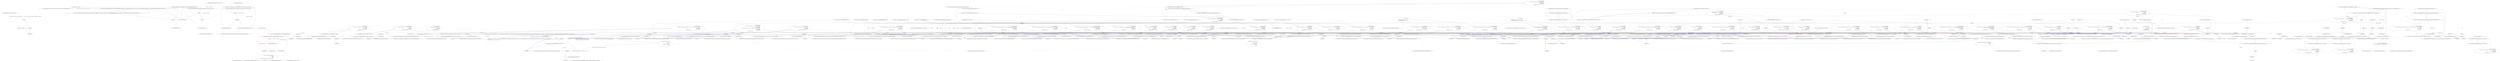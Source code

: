 digraph  {
n40 [label="System.Collections.Generic.IEnumerable<CommandLine.Core.SpecificationProperty>", span=""];
n0 [label="Entry CommandLine.Core.SpecificationPropertyExtensions.WithSpecification(CommandLine.Core.SpecificationProperty, CommandLine.Core.Specification)", span="11-11", cluster="CommandLine.Core.SpecificationPropertyExtensions.WithSpecification(CommandLine.Core.SpecificationProperty, CommandLine.Core.Specification)"];
n1 [label="specProp == null", span="13-13", cluster="CommandLine.Core.SpecificationPropertyExtensions.WithSpecification(CommandLine.Core.SpecificationProperty, CommandLine.Core.Specification)"];
n3 [label="newSpecification == null", span="14-14", cluster="CommandLine.Core.SpecificationPropertyExtensions.WithSpecification(CommandLine.Core.SpecificationProperty, CommandLine.Core.Specification)"];
n5 [label="return SpecificationProperty.Create(newSpecification, specProp.Property, specProp.Value);", span="16-16", cluster="CommandLine.Core.SpecificationPropertyExtensions.WithSpecification(CommandLine.Core.SpecificationProperty, CommandLine.Core.Specification)"];
n2 [label="throw new ArgumentNullException(''specProp'');", span="13-13", cluster="CommandLine.Core.SpecificationPropertyExtensions.WithSpecification(CommandLine.Core.SpecificationProperty, CommandLine.Core.Specification)"];
n4 [label="throw new ArgumentNullException(''newSpecification'');", span="14-14", cluster="CommandLine.Core.SpecificationPropertyExtensions.WithSpecification(CommandLine.Core.SpecificationProperty, CommandLine.Core.Specification)"];
n6 [label="Exit CommandLine.Core.SpecificationPropertyExtensions.WithSpecification(CommandLine.Core.SpecificationProperty, CommandLine.Core.Specification)", span="11-11", cluster="CommandLine.Core.SpecificationPropertyExtensions.WithSpecification(CommandLine.Core.SpecificationProperty, CommandLine.Core.Specification)"];
n8 [label="Entry CommandLine.Core.SpecificationProperty.Create(CommandLine.Core.Specification, System.Reflection.PropertyInfo, CommandLine.Infrastructure.Maybe<object>)", span="21-21", cluster="CommandLine.Core.SpecificationProperty.Create(CommandLine.Core.Specification, System.Reflection.PropertyInfo, CommandLine.Infrastructure.Maybe<object>)"];
n7 [label="Entry System.ArgumentNullException.ArgumentNullException(string)", span="0-0", cluster="System.ArgumentNullException.ArgumentNullException(string)"];
n9 [label="Entry CommandLine.Core.SpecificationPropertyExtensions.WithValue(CommandLine.Core.SpecificationProperty, CommandLine.Infrastructure.Maybe<object>)", span="19-19", cluster="CommandLine.Core.SpecificationPropertyExtensions.WithValue(CommandLine.Core.SpecificationProperty, CommandLine.Infrastructure.Maybe<object>)"];
n10 [label="specProp == null", span="21-21", cluster="CommandLine.Core.SpecificationPropertyExtensions.WithValue(CommandLine.Core.SpecificationProperty, CommandLine.Infrastructure.Maybe<object>)"];
n12 [label="newValue == null", span="22-22", cluster="CommandLine.Core.SpecificationPropertyExtensions.WithValue(CommandLine.Core.SpecificationProperty, CommandLine.Infrastructure.Maybe<object>)"];
n14 [label="return SpecificationProperty.Create(specProp.Specification, specProp.Property, newValue);", span="24-24", cluster="CommandLine.Core.SpecificationPropertyExtensions.WithValue(CommandLine.Core.SpecificationProperty, CommandLine.Infrastructure.Maybe<object>)", color=red, community=0];
n11 [label="throw new ArgumentNullException(''specProp'');", span="21-21", cluster="CommandLine.Core.SpecificationPropertyExtensions.WithValue(CommandLine.Core.SpecificationProperty, CommandLine.Infrastructure.Maybe<object>)"];
n13 [label="throw new ArgumentNullException(''newValue'');", span="22-22", cluster="CommandLine.Core.SpecificationPropertyExtensions.WithValue(CommandLine.Core.SpecificationProperty, CommandLine.Infrastructure.Maybe<object>)"];
n15 [label="Exit CommandLine.Core.SpecificationPropertyExtensions.WithValue(CommandLine.Core.SpecificationProperty, CommandLine.Infrastructure.Maybe<object>)", span="19-19", cluster="CommandLine.Core.SpecificationPropertyExtensions.WithValue(CommandLine.Core.SpecificationProperty, CommandLine.Infrastructure.Maybe<object>)"];
n16 [label="Entry CommandLine.Core.SpecificationPropertyExtensions.GetConversionType(CommandLine.Core.SpecificationProperty)", span="27-27", cluster="CommandLine.Core.SpecificationPropertyExtensions.GetConversionType(CommandLine.Core.SpecificationProperty)"];
n17 [label="specProp == null", span="29-29", cluster="CommandLine.Core.SpecificationPropertyExtensions.GetConversionType(CommandLine.Core.SpecificationProperty)", color=red, community=0];
n19 [label="specProp.Specification.ConversionType.ToDescriptor()", span="31-31", cluster="CommandLine.Core.SpecificationPropertyExtensions.GetConversionType(CommandLine.Core.SpecificationProperty)", color=red, community=0];
n21 [label="return specProp.Property.PropertyType.GetGenericArguments()\r\n                             .SingleOrDefault()\r\n                             .ToMaybe()\r\n                             .FromJust(\r\n                                 new InvalidOperationException(''Sequence properties should be of type IEnumerable<T>.''));", span="34-38", cluster="CommandLine.Core.SpecificationPropertyExtensions.GetConversionType(CommandLine.Core.SpecificationProperty)", color=red, community=0];
n22 [label="return specProp.Property.PropertyType;", span="40-40", cluster="CommandLine.Core.SpecificationPropertyExtensions.GetConversionType(CommandLine.Core.SpecificationProperty)"];
n18 [label="throw new ArgumentNullException(''specProp'');", span="29-29", cluster="CommandLine.Core.SpecificationPropertyExtensions.GetConversionType(CommandLine.Core.SpecificationProperty)", color=red, community=0];
n20 [label="TypeDescriptorKind.Sequence", span="33-33", cluster="CommandLine.Core.SpecificationPropertyExtensions.GetConversionType(CommandLine.Core.SpecificationProperty)"];
n24 [label="Entry System.Type.ToDescriptor()", span="22-22", cluster="System.Type.ToDescriptor()"];
n23 [label="Exit CommandLine.Core.SpecificationPropertyExtensions.GetConversionType(CommandLine.Core.SpecificationProperty)", span="27-27", cluster="CommandLine.Core.SpecificationPropertyExtensions.GetConversionType(CommandLine.Core.SpecificationProperty)"];
n25 [label="Entry System.Type.GetGenericArguments()", span="0-0", cluster="System.Type.GetGenericArguments()"];
n26 [label="Entry System.Collections.Generic.IEnumerable<TSource>.SingleOrDefault<TSource>()", span="0-0", cluster="System.Collections.Generic.IEnumerable<TSource>.SingleOrDefault<TSource>()"];
n27 [label="Entry T.ToMaybe<T>()", span="82-82", cluster="T.ToMaybe<T>()"];
n28 [label="Entry System.InvalidOperationException.InvalidOperationException(string)", span="0-0", cluster="System.InvalidOperationException.InvalidOperationException(string)"];
n29 [label="Entry CommandLine.Infrastructure.Maybe<T>.FromJust<T>(System.Exception)", span="137-137", cluster="CommandLine.Infrastructure.Maybe<T>.FromJust<T>(System.Exception)"];
n30 [label="Entry CommandLine.Core.SpecificationPropertyExtensions.Validate(System.Collections.Generic.IEnumerable<CommandLine.Core.SpecificationProperty>, System.Collections.Generic.IEnumerable<System.Func<System.Collections.Generic.IEnumerable<CommandLine.Core.SpecificationProperty>, System.Collections.Generic.IEnumerable<CommandLine.Infrastructure.Maybe<CommandLine.Error>>>>)", span="44-44", cluster="CommandLine.Core.SpecificationPropertyExtensions.Validate(System.Collections.Generic.IEnumerable<CommandLine.Core.SpecificationProperty>, System.Collections.Generic.IEnumerable<System.Func<System.Collections.Generic.IEnumerable<CommandLine.Core.SpecificationProperty>, System.Collections.Generic.IEnumerable<CommandLine.Infrastructure.Maybe<CommandLine.Error>>>>)"];
n31 [label="specProps == null", span="49-49", cluster="CommandLine.Core.SpecificationPropertyExtensions.Validate(System.Collections.Generic.IEnumerable<CommandLine.Core.SpecificationProperty>, System.Collections.Generic.IEnumerable<System.Func<System.Collections.Generic.IEnumerable<CommandLine.Core.SpecificationProperty>, System.Collections.Generic.IEnumerable<CommandLine.Infrastructure.Maybe<CommandLine.Error>>>>)"];
n33 [label="return rules.SelectMany(rule => rule(specProps));", span="51-51", cluster="CommandLine.Core.SpecificationPropertyExtensions.Validate(System.Collections.Generic.IEnumerable<CommandLine.Core.SpecificationProperty>, System.Collections.Generic.IEnumerable<System.Func<System.Collections.Generic.IEnumerable<CommandLine.Core.SpecificationProperty>, System.Collections.Generic.IEnumerable<CommandLine.Infrastructure.Maybe<CommandLine.Error>>>>)"];
n37 [label="rule(specProps)", span="51-51", cluster="lambda expression"];
n32 [label="throw new ArgumentNullException(''specProps'');", span="49-49", cluster="CommandLine.Core.SpecificationPropertyExtensions.Validate(System.Collections.Generic.IEnumerable<CommandLine.Core.SpecificationProperty>, System.Collections.Generic.IEnumerable<System.Func<System.Collections.Generic.IEnumerable<CommandLine.Core.SpecificationProperty>, System.Collections.Generic.IEnumerable<CommandLine.Infrastructure.Maybe<CommandLine.Error>>>>)"];
n34 [label="Exit CommandLine.Core.SpecificationPropertyExtensions.Validate(System.Collections.Generic.IEnumerable<CommandLine.Core.SpecificationProperty>, System.Collections.Generic.IEnumerable<System.Func<System.Collections.Generic.IEnumerable<CommandLine.Core.SpecificationProperty>, System.Collections.Generic.IEnumerable<CommandLine.Infrastructure.Maybe<CommandLine.Error>>>>)", span="44-44", cluster="CommandLine.Core.SpecificationPropertyExtensions.Validate(System.Collections.Generic.IEnumerable<CommandLine.Core.SpecificationProperty>, System.Collections.Generic.IEnumerable<System.Func<System.Collections.Generic.IEnumerable<CommandLine.Core.SpecificationProperty>, System.Collections.Generic.IEnumerable<CommandLine.Infrastructure.Maybe<CommandLine.Error>>>>)"];
n35 [label="Entry System.Collections.Generic.IEnumerable<TSource>.SelectMany<TSource, TResult>(System.Func<TSource, System.Collections.Generic.IEnumerable<TResult>>)", span="0-0", cluster="System.Collections.Generic.IEnumerable<TSource>.SelectMany<TSource, TResult>(System.Func<TSource, System.Collections.Generic.IEnumerable<TResult>>)"];
n36 [label="Entry lambda expression", span="51-51", cluster="lambda expression"];
n38 [label="Exit lambda expression", span="51-51", cluster="lambda expression"];
n39 [label="Entry System.Func<T, TResult>.Invoke(T)", span="0-0", cluster="System.Func<T, TResult>.Invoke(T)"];
m0_43 [label="Entry CommandLine.Tests.Unit.Core.InstanceBuilderTests.Parse_int_sequence_with_range(string[], int[])", span="121-121", cluster="CommandLine.Tests.Unit.Core.InstanceBuilderTests.Parse_int_sequence_with_range(string[], int[])", file="ParserContext.cs"];
m0_44 [label="var result = InstanceBuilder.Build(\r\n                Maybe.Just<Func<Simple_Options>>(() => new Simple_Options()),\r\n                arguments,\r\n                StringComparer.Ordinal,\r\n                CultureInfo.InvariantCulture,\r\n                Enumerable.Empty<ErrorType>())", span="126-131", cluster="CommandLine.Tests.Unit.Core.InstanceBuilderTests.Parse_int_sequence_with_range(string[], int[])", file="ParserContext.cs"];
m0_45 [label="((Parsed<Simple_Options>)result).Value.IntSequence.ShouldBeEquivalentTo(expected)", span="134-134", cluster="CommandLine.Tests.Unit.Core.InstanceBuilderTests.Parse_int_sequence_with_range(string[], int[])", file="ParserContext.cs"];
m0_46 [label="Exit CommandLine.Tests.Unit.Core.InstanceBuilderTests.Parse_int_sequence_with_range(string[], int[])", span="121-121", cluster="CommandLine.Tests.Unit.Core.InstanceBuilderTests.Parse_int_sequence_with_range(string[], int[])", file="ParserContext.cs"];
m0_350 [label="Entry CommandLine.Tests.Unit.Core.InstanceBuilderTests.Min_and_max_constraint_set_to_zero_throws_exception()", span="858-858", cluster="CommandLine.Tests.Unit.Core.InstanceBuilderTests.Min_and_max_constraint_set_to_zero_throws_exception()", file="ParserContext.cs"];
m0_351 [label="Action test = () => InstanceBuilder.Build(\r\n                Maybe.Just<Func<Options_With_Both_Min_And_Max_Set_To_Zero>>(() => new Options_With_Both_Min_And_Max_Set_To_Zero()),\r\n                new string[] { },\r\n                StringComparer.Ordinal,\r\n                CultureInfo.InvariantCulture,\r\n                Enumerable.Empty<ErrorType>())", span="861-866", cluster="CommandLine.Tests.Unit.Core.InstanceBuilderTests.Min_and_max_constraint_set_to_zero_throws_exception()", file="ParserContext.cs"];
m0_352 [label="Assert.Throws<ApplicationException>(test)", span="869-869", cluster="CommandLine.Tests.Unit.Core.InstanceBuilderTests.Min_and_max_constraint_set_to_zero_throws_exception()", file="ParserContext.cs"];
m0_353 [label="Exit CommandLine.Tests.Unit.Core.InstanceBuilderTests.Min_and_max_constraint_set_to_zero_throws_exception()", span="858-858", cluster="CommandLine.Tests.Unit.Core.InstanceBuilderTests.Min_and_max_constraint_set_to_zero_throws_exception()", file="ParserContext.cs"];
m0_174 [label="Entry CommandLine.Core.InstanceBuilder.Build<T>(CSharpx.Maybe<System.Func<T>>, System.Func<System.Collections.Generic.IEnumerable<string>, System.Collections.Generic.IEnumerable<CommandLine.Core.OptionSpecification>, RailwaySharp.ErrorHandling.Result<System.Collections.Generic.IEnumerable<CommandLine.Core.Token>, CommandLine.Error>>, System.Collections.Generic.IEnumerable<string>, System.StringComparer, System.Globalization.CultureInfo, System.Collections.Generic.IEnumerable<CommandLine.ErrorType>)", span="37-37", cluster="CommandLine.Core.InstanceBuilder.Build<T>(CSharpx.Maybe<System.Func<T>>, System.Func<System.Collections.Generic.IEnumerable<string>, System.Collections.Generic.IEnumerable<CommandLine.Core.OptionSpecification>, RailwaySharp.ErrorHandling.Result<System.Collections.Generic.IEnumerable<CommandLine.Core.Token>, CommandLine.Error>>, System.Collections.Generic.IEnumerable<string>, System.StringComparer, System.Globalization.CultureInfo, System.Collections.Generic.IEnumerable<CommandLine.ErrorType>)", file="ParserContext.cs"];
m0_331 [label="Entry Unk.>", span="", cluster="Unk.>", file="ParserContext.cs"];
m0_153 [label="Entry CommandLine.Tests.Unit.Core.InstanceBuilderTests.Parse_long_sequence_with_separator(string[], long[])", span="406-406", cluster="CommandLine.Tests.Unit.Core.InstanceBuilderTests.Parse_long_sequence_with_separator(string[], long[])", file="ParserContext.cs"];
m0_154 [label="var result = InstanceBuilder.Build(\r\n                Maybe.Just<Func<Options_With_Sequence_Having_Separator_Set>>(() => new Options_With_Sequence_Having_Separator_Set()),\r\n                arguments,\r\n                StringComparer.Ordinal,\r\n                CultureInfo.InvariantCulture,\r\n                Enumerable.Empty<ErrorType>())", span="411-416", cluster="CommandLine.Tests.Unit.Core.InstanceBuilderTests.Parse_long_sequence_with_separator(string[], long[])", file="ParserContext.cs"];
m0_155 [label="expected.ShouldBeEquivalentTo(((Parsed<Options_With_Sequence_Having_Separator_Set>)result).Value.LongSequence)", span="419-419", cluster="CommandLine.Tests.Unit.Core.InstanceBuilderTests.Parse_long_sequence_with_separator(string[], long[])", file="ParserContext.cs"];
m0_156 [label="Exit CommandLine.Tests.Unit.Core.InstanceBuilderTests.Parse_long_sequence_with_separator(string[], long[])", span="406-406", cluster="CommandLine.Tests.Unit.Core.InstanceBuilderTests.Parse_long_sequence_with_separator(string[], long[])", file="ParserContext.cs"];
m0_42 [label="Entry CommandLine.Tests.Fakes.Options_With_Sequence.Options_With_Sequence()", span="6-6", cluster="CommandLine.Tests.Fakes.Options_With_Sequence.Options_With_Sequence()", file="ParserContext.cs"];
m0_205 [label="Entry CommandLine.Tests.Fakes.Options_With_Required_Set_To_True_Within_Same_Set.Options_With_Required_Set_To_True_Within_Same_Set()", span="4-4", cluster="CommandLine.Tests.Fakes.Options_With_Required_Set_To_True_Within_Same_Set.Options_With_Required_Set_To_True_Within_Same_Set()", file="ParserContext.cs"];
m0_260 [label="Entry CommandLine.Tests.Unit.Core.InstanceBuilderTests.Omitting_names_assumes_identifier_as_long_name(string[], string)", span="649-649", cluster="CommandLine.Tests.Unit.Core.InstanceBuilderTests.Omitting_names_assumes_identifier_as_long_name(string[], string)", file="ParserContext.cs"];
m0_261 [label="var result = InstanceBuilder.Build(\r\n                Maybe.Just<Func<Simple_Options>>(() => new Simple_Options()),\r\n                arguments,\r\n                StringComparer.Ordinal,\r\n                CultureInfo.InvariantCulture,\r\n                Enumerable.Empty<ErrorType>())", span="654-659", cluster="CommandLine.Tests.Unit.Core.InstanceBuilderTests.Omitting_names_assumes_identifier_as_long_name(string[], string)", file="ParserContext.cs"];
m0_262 [label="((Parsed<Simple_Options>)result).Value.StringValue.ShouldBeEquivalentTo(expected)", span="662-662", cluster="CommandLine.Tests.Unit.Core.InstanceBuilderTests.Omitting_names_assumes_identifier_as_long_name(string[], string)", file="ParserContext.cs"];
m0_263 [label="Exit CommandLine.Tests.Unit.Core.InstanceBuilderTests.Omitting_names_assumes_identifier_as_long_name(string[], string)", span="649-649", cluster="CommandLine.Tests.Unit.Core.InstanceBuilderTests.Omitting_names_assumes_identifier_as_long_name(string[], string)", file="ParserContext.cs"];
m0_327 [label="Entry CommandLine.Tests.Unit.Core.InstanceBuilderTests.Min_constraint_set_to_zero_throws_exception()", span="828-828", cluster="CommandLine.Tests.Unit.Core.InstanceBuilderTests.Min_constraint_set_to_zero_throws_exception()", file="ParserContext.cs"];
m0_328 [label="Action test = () => InstanceBuilder.Build(\r\n                Maybe.Just<Func<Options_With_Min_Set_To_Zero>>(() => new Options_With_Min_Set_To_Zero()),\r\n                new string[] {},\r\n                StringComparer.Ordinal,\r\n                CultureInfo.InvariantCulture,\r\n                Enumerable.Empty<ErrorType>())", span="831-836", cluster="CommandLine.Tests.Unit.Core.InstanceBuilderTests.Min_constraint_set_to_zero_throws_exception()", file="ParserContext.cs"];
m0_329 [label="Assert.Throws<ApplicationException>(test)", span="839-839", cluster="CommandLine.Tests.Unit.Core.InstanceBuilderTests.Min_constraint_set_to_zero_throws_exception()", file="ParserContext.cs"];
m0_330 [label="Exit CommandLine.Tests.Unit.Core.InstanceBuilderTests.Min_constraint_set_to_zero_throws_exception()", span="828-828", cluster="CommandLine.Tests.Unit.Core.InstanceBuilderTests.Min_constraint_set_to_zero_throws_exception()", file="ParserContext.cs"];
m0_300 [label="Entry CommandLine.Tests.Unit.Core.InstanceBuilderTests.Parse_nullable_long(string[], long?)", span="758-758", cluster="CommandLine.Tests.Unit.Core.InstanceBuilderTests.Parse_nullable_long(string[], long?)", file="ParserContext.cs"];
m0_301 [label="var result = InstanceBuilder.Build(\r\n                Maybe.Just<Func<Options_With_Nullables>>(() => new Options_With_Nullables()),\r\n                arguments,\r\n                StringComparer.Ordinal,\r\n                CultureInfo.InvariantCulture,\r\n                Enumerable.Empty<ErrorType>())", span="763-768", cluster="CommandLine.Tests.Unit.Core.InstanceBuilderTests.Parse_nullable_long(string[], long?)", file="ParserContext.cs"];
m0_302 [label="expected.ShouldBeEquivalentTo(((Parsed<Options_With_Nullables>)result).Value.NullableLong)", span="771-771", cluster="CommandLine.Tests.Unit.Core.InstanceBuilderTests.Parse_nullable_long(string[], long?)", file="ParserContext.cs"];
m0_303 [label="Exit CommandLine.Tests.Unit.Core.InstanceBuilderTests.Parse_nullable_long(string[], long?)", span="758-758", cluster="CommandLine.Tests.Unit.Core.InstanceBuilderTests.Parse_nullable_long(string[], long?)", file="ParserContext.cs"];
m0_81 [label="Entry CommandLine.SequenceOutOfRangeError.SequenceOutOfRangeError(CommandLine.NameInfo)", span="360-360", cluster="CommandLine.SequenceOutOfRangeError.SequenceOutOfRangeError(CommandLine.NameInfo)", file="ParserContext.cs"];
m0_16 [label="Entry CommandLine.TypeInfo.Create(System.Type)", span="29-29", cluster="CommandLine.TypeInfo.Create(System.Type)", file="ParserContext.cs"];
m0_409 [label="Entry CommandLine.Tests.Unit.Core.InstanceBuilderTests.Parse_string_scalar_with_required_constraint_as_value(string[], CommandLine.Tests.Fakes.Options_With_Required_Set_To_True_For_Values)", span="963-963", cluster="CommandLine.Tests.Unit.Core.InstanceBuilderTests.Parse_string_scalar_with_required_constraint_as_value(string[], CommandLine.Tests.Fakes.Options_With_Required_Set_To_True_For_Values)", file="ParserContext.cs"];
m0_410 [label="var result = InstanceBuilder.Build(\r\n                Maybe.Just<Func<Options_With_Required_Set_To_True_For_Values>>(() => new Options_With_Required_Set_To_True_For_Values()),\r\n                arguments,\r\n                StringComparer.Ordinal,\r\n                CultureInfo.InvariantCulture,\r\n                Enumerable.Empty<ErrorType>())", span="968-973", cluster="CommandLine.Tests.Unit.Core.InstanceBuilderTests.Parse_string_scalar_with_required_constraint_as_value(string[], CommandLine.Tests.Fakes.Options_With_Required_Set_To_True_For_Values)", file="ParserContext.cs"];
m0_411 [label="expected.ShouldBeEquivalentTo(((Parsed<Options_With_Required_Set_To_True_For_Values>)result).Value)", span="976-976", cluster="CommandLine.Tests.Unit.Core.InstanceBuilderTests.Parse_string_scalar_with_required_constraint_as_value(string[], CommandLine.Tests.Fakes.Options_With_Required_Set_To_True_For_Values)", file="ParserContext.cs"];
m0_412 [label="Exit CommandLine.Tests.Unit.Core.InstanceBuilderTests.Parse_string_scalar_with_required_constraint_as_value(string[], CommandLine.Tests.Fakes.Options_With_Required_Set_To_True_For_Values)", span="963-963", cluster="CommandLine.Tests.Unit.Core.InstanceBuilderTests.Parse_string_scalar_with_required_constraint_as_value(string[], CommandLine.Tests.Fakes.Options_With_Required_Set_To_True_For_Values)", file="ParserContext.cs"];
m0_168 [label="Entry CommandLine.Tests.Unit.Core.InstanceBuilderTests.Double_dash_force_subsequent_arguments_as_values()", span="451-451", cluster="CommandLine.Tests.Unit.Core.InstanceBuilderTests.Double_dash_force_subsequent_arguments_as_values()", file="ParserContext.cs"];
m0_169 [label="var expectedResult = new Simple_Options_With_Values\r\n                {\r\n                    StringValue = ''str1'',\r\n                    LongValue = 10L,\r\n                    StringSequence = new[] { ''-a'', ''--bee'', ''-c'' },\r\n                    IntValue = 20\r\n                }", span="454-460", cluster="CommandLine.Tests.Unit.Core.InstanceBuilderTests.Double_dash_force_subsequent_arguments_as_values()", file="ParserContext.cs"];
m0_170 [label="var arguments = new[] { ''--stringvalue'', ''str1'', ''--'', ''10'', ''-a'', ''--bee'', ''-c'', ''20'' }", span="461-461", cluster="CommandLine.Tests.Unit.Core.InstanceBuilderTests.Double_dash_force_subsequent_arguments_as_values()", file="ParserContext.cs"];
m0_172 [label="expectedResult.ShouldBeEquivalentTo(((Parsed<Simple_Options_With_Values>)result).Value)", span="475-475", cluster="CommandLine.Tests.Unit.Core.InstanceBuilderTests.Double_dash_force_subsequent_arguments_as_values()", file="ParserContext.cs"];
m0_171 [label="var result = InstanceBuilder.Build(\r\n                Maybe.Just<Func<Simple_Options_With_Values>>(() => new Simple_Options_With_Values()),\r\n                (a, optionSpecs) =>\r\n                    Tokenizer.PreprocessDashDash(a,\r\n                        args => Tokenizer.Tokenize(args, name => NameLookup.Contains(name, optionSpecs, StringComparer.Ordinal))),\r\n                arguments,\r\n                StringComparer.Ordinal,\r\n                CultureInfo.InvariantCulture,\r\n                Enumerable.Empty<ErrorType>())", span="464-472", cluster="CommandLine.Tests.Unit.Core.InstanceBuilderTests.Double_dash_force_subsequent_arguments_as_values()", file="ParserContext.cs"];
m0_173 [label="Exit CommandLine.Tests.Unit.Core.InstanceBuilderTests.Double_dash_force_subsequent_arguments_as_values()", span="451-451", cluster="CommandLine.Tests.Unit.Core.InstanceBuilderTests.Double_dash_force_subsequent_arguments_as_values()", file="ParserContext.cs"];
m0_252 [label="Entry CommandLine.Tests.Unit.Core.InstanceBuilderTests.Parse_unknown_short_option_in_option_group_gererates_UnknownOptionError()", span="627-627", cluster="CommandLine.Tests.Unit.Core.InstanceBuilderTests.Parse_unknown_short_option_in_option_group_gererates_UnknownOptionError()", file="ParserContext.cs"];
m0_253 [label="var expectedResult = new[] { new UnknownOptionError(''z'') }", span="630-630", cluster="CommandLine.Tests.Unit.Core.InstanceBuilderTests.Parse_unknown_short_option_in_option_group_gererates_UnknownOptionError()", file="ParserContext.cs"];
m0_254 [label="var result = InstanceBuilder.Build(\r\n                Maybe.Just<Func<Simple_Options>>(() => new Simple_Options()),\r\n                new[] { ''-zx'' },\r\n                StringComparer.Ordinal,\r\n                CultureInfo.InvariantCulture,\r\n                Enumerable.Empty<ErrorType>())", span="633-638", cluster="CommandLine.Tests.Unit.Core.InstanceBuilderTests.Parse_unknown_short_option_in_option_group_gererates_UnknownOptionError()", file="ParserContext.cs"];
m0_255 [label="((NotParsed<Simple_Options>)result).Errors.ShouldBeEquivalentTo(expectedResult)", span="641-641", cluster="CommandLine.Tests.Unit.Core.InstanceBuilderTests.Parse_unknown_short_option_in_option_group_gererates_UnknownOptionError()", file="ParserContext.cs"];
m0_256 [label="Exit CommandLine.Tests.Unit.Core.InstanceBuilderTests.Parse_unknown_short_option_in_option_group_gererates_UnknownOptionError()", span="627-627", cluster="CommandLine.Tests.Unit.Core.InstanceBuilderTests.Parse_unknown_short_option_in_option_group_gererates_UnknownOptionError()", file="ParserContext.cs"];
m0_291 [label="Entry CommandLine.Tests.Fakes.Options_With_Sequence_Having_Both_Min_And_Max_Equal.Options_With_Sequence_Having_Both_Min_And_Max_Equal()", span="9-9", cluster="CommandLine.Tests.Fakes.Options_With_Sequence_Having_Both_Min_And_Max_Equal.Options_With_Sequence_Having_Both_Min_And_Max_Equal()", file="ParserContext.cs"];
m0_387 [label="Entry CommandLine.Tests.Unit.Core.InstanceBuilderTests.Can_define_options_on_interface_properties(string[], string)", span="918-918", cluster="CommandLine.Tests.Unit.Core.InstanceBuilderTests.Can_define_options_on_interface_properties(string[], string)", file="ParserContext.cs"];
m0_388 [label="var result = InstanceBuilder.Build(\r\n                Maybe.Just<Func<Options_With_Interface>>(() => new Options_With_Interface()),\r\n                arguments,\r\n                StringComparer.Ordinal,\r\n                CultureInfo.InvariantCulture,\r\n                Enumerable.Empty<ErrorType>())", span="921-926", cluster="CommandLine.Tests.Unit.Core.InstanceBuilderTests.Can_define_options_on_interface_properties(string[], string)", file="ParserContext.cs"];
m0_389 [label="expected.ShouldBeEquivalentTo(((Parsed<Options_With_Interface>)result).Value.InputFile)", span="929-929", cluster="CommandLine.Tests.Unit.Core.InstanceBuilderTests.Can_define_options_on_interface_properties(string[], string)", file="ParserContext.cs"];
m0_390 [label="Exit CommandLine.Tests.Unit.Core.InstanceBuilderTests.Can_define_options_on_interface_properties(string[], string)", span="918-918", cluster="CommandLine.Tests.Unit.Core.InstanceBuilderTests.Can_define_options_on_interface_properties(string[], string)", file="ParserContext.cs"];
m0_76 [label="Entry CommandLine.Tests.Unit.Core.InstanceBuilderTests.Breaking_min_constraint_in_string_sequence_as_value_gererates_SequenceOutOfRangeError()", span="207-207", cluster="CommandLine.Tests.Unit.Core.InstanceBuilderTests.Breaking_min_constraint_in_string_sequence_as_value_gererates_SequenceOutOfRangeError()", file="ParserContext.cs"];
m0_77 [label="var expectedResult = new[] { new SequenceOutOfRangeError(NameInfo.EmptyName) }", span="210-210", cluster="CommandLine.Tests.Unit.Core.InstanceBuilderTests.Breaking_min_constraint_in_string_sequence_as_value_gererates_SequenceOutOfRangeError()", file="ParserContext.cs"];
m0_78 [label="var result = InstanceBuilder.Build(\r\n                Maybe.Just<Func<Options_With_Sequence_And_Only_Min_Constraint_For_Value>>(() => new Options_With_Sequence_And_Only_Min_Constraint_For_Value()),\r\n                new string[] { },\r\n                StringComparer.Ordinal,\r\n                CultureInfo.InvariantCulture,\r\n                Enumerable.Empty<ErrorType>())", span="213-218", cluster="CommandLine.Tests.Unit.Core.InstanceBuilderTests.Breaking_min_constraint_in_string_sequence_as_value_gererates_SequenceOutOfRangeError()", file="ParserContext.cs"];
m0_79 [label="((NotParsed<Options_With_Sequence_And_Only_Min_Constraint_For_Value>)result).Errors.ShouldBeEquivalentTo(expectedResult)", span="221-221", cluster="CommandLine.Tests.Unit.Core.InstanceBuilderTests.Breaking_min_constraint_in_string_sequence_as_value_gererates_SequenceOutOfRangeError()", file="ParserContext.cs"];
m0_80 [label="Exit CommandLine.Tests.Unit.Core.InstanceBuilderTests.Breaking_min_constraint_in_string_sequence_as_value_gererates_SequenceOutOfRangeError()", span="207-207", cluster="CommandLine.Tests.Unit.Core.InstanceBuilderTests.Breaking_min_constraint_in_string_sequence_as_value_gererates_SequenceOutOfRangeError()", file="ParserContext.cs"];
m0_240 [label="Entry CommandLine.UnknownOptionError.UnknownOptionError(string)", span="305-305", cluster="CommandLine.UnknownOptionError.UnknownOptionError(string)", file="ParserContext.cs"];
m0_94 [label="Entry CommandLine.Tests.Unit.Core.InstanceBuilderTests.Breaking_max_constraint_in_string_sequence_as_value_gererates_SequenceOutOfRangeError()", span="247-247", cluster="CommandLine.Tests.Unit.Core.InstanceBuilderTests.Breaking_max_constraint_in_string_sequence_as_value_gererates_SequenceOutOfRangeError()", file="ParserContext.cs"];
m0_95 [label="var expectedResult = new[] { new SequenceOutOfRangeError(NameInfo.EmptyName) }", span="250-250", cluster="CommandLine.Tests.Unit.Core.InstanceBuilderTests.Breaking_max_constraint_in_string_sequence_as_value_gererates_SequenceOutOfRangeError()", file="ParserContext.cs"];
m0_96 [label="var result = InstanceBuilder.Build(\r\n                Maybe.Just<Func<Options_With_Sequence_And_Only_Max_Constraint_For_Value>>(() => new Options_With_Sequence_And_Only_Max_Constraint_For_Value()),\r\n                new[] { ''one'', ''two'', ''three'', ''this-is-too-much'' },\r\n                StringComparer.Ordinal,\r\n                CultureInfo.InvariantCulture,\r\n                Enumerable.Empty<ErrorType>())", span="253-258", cluster="CommandLine.Tests.Unit.Core.InstanceBuilderTests.Breaking_max_constraint_in_string_sequence_as_value_gererates_SequenceOutOfRangeError()", file="ParserContext.cs"];
m0_97 [label="((NotParsed<Options_With_Sequence_And_Only_Max_Constraint_For_Value>)result).Errors.ShouldBeEquivalentTo(expectedResult)", span="261-261", cluster="CommandLine.Tests.Unit.Core.InstanceBuilderTests.Breaking_max_constraint_in_string_sequence_as_value_gererates_SequenceOutOfRangeError()", file="ParserContext.cs"];
m0_98 [label="Exit CommandLine.Tests.Unit.Core.InstanceBuilderTests.Breaking_max_constraint_in_string_sequence_as_value_gererates_SequenceOutOfRangeError()", span="247-247", cluster="CommandLine.Tests.Unit.Core.InstanceBuilderTests.Breaking_max_constraint_in_string_sequence_as_value_gererates_SequenceOutOfRangeError()", file="ParserContext.cs"];
m0_449 [label="Entry CSharpx.Maybe.Nothing<T>()", span="116-116", cluster="CSharpx.Maybe.Nothing<T>()", file="ParserContext.cs"];
m0_307 [label="Entry CommandLine.Tests.Unit.Core.InstanceBuilderTests.Parse_fsharp_option_string(string[], string, bool)", span="779-779", cluster="CommandLine.Tests.Unit.Core.InstanceBuilderTests.Parse_fsharp_option_string(string[], string, bool)", file="ParserContext.cs"];
m0_308 [label="var result = InstanceBuilder.Build(\r\n                Maybe.Just<Func<Options_With_FSharpOption>>(() => new Options_With_FSharpOption()),\r\n                arguments,\r\n                StringComparer.Ordinal,\r\n                CultureInfo.InvariantCulture,\r\n                Enumerable.Empty<ErrorType>())", span="784-789", cluster="CommandLine.Tests.Unit.Core.InstanceBuilderTests.Parse_fsharp_option_string(string[], string, bool)", file="ParserContext.cs"];
m0_310 [label="expectedValue.ShouldBeEquivalentTo(((Parsed<Options_With_FSharpOption>)result).Value.FileName.Value)", span="794-794", cluster="CommandLine.Tests.Unit.Core.InstanceBuilderTests.Parse_fsharp_option_string(string[], string, bool)", file="ParserContext.cs"];
m0_311 [label="expectedSome.ShouldBeEquivalentTo(FSharpOption<string>.get_IsSome(((Parsed<Options_With_FSharpOption>)result).Value.FileName))", span="796-796", cluster="CommandLine.Tests.Unit.Core.InstanceBuilderTests.Parse_fsharp_option_string(string[], string, bool)", file="ParserContext.cs"];
m0_309 [label="((Parsed<Options_With_FSharpOption>)result).Value.FileName != null", span="792-792", cluster="CommandLine.Tests.Unit.Core.InstanceBuilderTests.Parse_fsharp_option_string(string[], string, bool)", file="ParserContext.cs"];
m0_312 [label="Exit CommandLine.Tests.Unit.Core.InstanceBuilderTests.Parse_fsharp_option_string(string[], string, bool)", span="779-779", cluster="CommandLine.Tests.Unit.Core.InstanceBuilderTests.Parse_fsharp_option_string(string[], string, bool)", file="ParserContext.cs"];
m0_432 [label="Entry CommandLine.Tests.Unit.Core.InstanceBuilderTests.Breaking_required_constraint_generate_MissingRequiredOptionError(string[], int)", span="1028-1028", cluster="CommandLine.Tests.Unit.Core.InstanceBuilderTests.Breaking_required_constraint_generate_MissingRequiredOptionError(string[], int)", file="ParserContext.cs"];
m0_433 [label="var result = InstanceBuilder.Build(\r\n                Maybe.Just<Func<Options_With_Two_Options_Having_Required_Set_To_True>>(() => new Options_With_Two_Options_Having_Required_Set_To_True()),\r\n                arguments,\r\n                StringComparer.Ordinal,\r\n                CultureInfo.InvariantCulture,\r\n                Enumerable.Empty<ErrorType>())", span="1031-1036", cluster="CommandLine.Tests.Unit.Core.InstanceBuilderTests.Breaking_required_constraint_generate_MissingRequiredOptionError(string[], int)", file="ParserContext.cs"];
m0_435 [label="errors.OfType<MissingRequiredOptionError>().Should().HaveCount(x => x == expected)", span="1040-1040", cluster="CommandLine.Tests.Unit.Core.InstanceBuilderTests.Breaking_required_constraint_generate_MissingRequiredOptionError(string[], int)", file="ParserContext.cs"];
m0_434 [label="var errors = ((NotParsed<Options_With_Two_Options_Having_Required_Set_To_True>)result).Errors", span="1039-1039", cluster="CommandLine.Tests.Unit.Core.InstanceBuilderTests.Breaking_required_constraint_generate_MissingRequiredOptionError(string[], int)", file="ParserContext.cs"];
m0_436 [label="Exit CommandLine.Tests.Unit.Core.InstanceBuilderTests.Breaking_required_constraint_generate_MissingRequiredOptionError(string[], int)", span="1028-1028", cluster="CommandLine.Tests.Unit.Core.InstanceBuilderTests.Breaking_required_constraint_generate_MissingRequiredOptionError(string[], int)", file="ParserContext.cs"];
m0_185 [label="Entry CommandLine.Core.Tokenizer.Tokenize(System.Collections.Generic.IEnumerable<string>, System.Func<string, CommandLine.Core.NameLookupResult>)", span="13-13", cluster="CommandLine.Core.Tokenizer.Tokenize(System.Collections.Generic.IEnumerable<string>, System.Func<string, CommandLine.Core.NameLookupResult>)", file="ParserContext.cs"];
m0_244 [label="Entry CommandLine.Tests.Unit.Core.InstanceBuilderTests.Parse_unknown_short_option_gererates_UnknownOptionError()", span="607-607", cluster="CommandLine.Tests.Unit.Core.InstanceBuilderTests.Parse_unknown_short_option_gererates_UnknownOptionError()", file="ParserContext.cs"];
m0_245 [label="var expectedResult = new[] { new UnknownOptionError(''z'') }", span="610-610", cluster="CommandLine.Tests.Unit.Core.InstanceBuilderTests.Parse_unknown_short_option_gererates_UnknownOptionError()", file="ParserContext.cs"];
m0_246 [label="var result = InstanceBuilder.Build(\r\n                Maybe.Just<Func<Simple_Options>>(() => new Simple_Options()),\r\n                new[] { ''-z'', ''-x'' },\r\n                StringComparer.Ordinal,\r\n                CultureInfo.InvariantCulture,\r\n                Enumerable.Empty<ErrorType>())", span="613-618", cluster="CommandLine.Tests.Unit.Core.InstanceBuilderTests.Parse_unknown_short_option_gererates_UnknownOptionError()", file="ParserContext.cs"];
m0_247 [label="((NotParsed<Simple_Options>)result).Errors.ShouldBeEquivalentTo(expectedResult)", span="621-621", cluster="CommandLine.Tests.Unit.Core.InstanceBuilderTests.Parse_unknown_short_option_gererates_UnknownOptionError()", file="ParserContext.cs"];
m0_248 [label="Exit CommandLine.Tests.Unit.Core.InstanceBuilderTests.Parse_unknown_short_option_gererates_UnknownOptionError()", span="607-607", cluster="CommandLine.Tests.Unit.Core.InstanceBuilderTests.Parse_unknown_short_option_gererates_UnknownOptionError()", file="ParserContext.cs"];
m0_338 [label="Entry CommandLine.Tests.Fakes.Options_With_Min_Set_To_Zero.Options_With_Min_Set_To_Zero()", span="6-6", cluster="CommandLine.Tests.Fakes.Options_With_Min_Set_To_Zero.Options_With_Min_Set_To_Zero()", file="ParserContext.cs"];
m0_111 [label="Entry CommandLine.Tests.Unit.Core.InstanceBuilderTests.Parse_enum_value_with_wrong_index_generates_BadFormatConversionError()", span="292-292", cluster="CommandLine.Tests.Unit.Core.InstanceBuilderTests.Parse_enum_value_with_wrong_index_generates_BadFormatConversionError()", file="ParserContext.cs"];
m0_112 [label="var expectedResult = new[] { new BadFormatConversionError(new NameInfo('''', ''colors'')) }", span="295-295", cluster="CommandLine.Tests.Unit.Core.InstanceBuilderTests.Parse_enum_value_with_wrong_index_generates_BadFormatConversionError()", file="ParserContext.cs"];
m0_113 [label="var result = InstanceBuilder.Build(\r\n                Maybe.Just<Func<Simple_Options_With_Enum>>(() => new Simple_Options_With_Enum()),\r\n                new[] { ''--colors'', ''3'' },\r\n                StringComparer.Ordinal,\r\n                CultureInfo.InvariantCulture,\r\n                Enumerable.Empty<ErrorType>())", span="298-303", cluster="CommandLine.Tests.Unit.Core.InstanceBuilderTests.Parse_enum_value_with_wrong_index_generates_BadFormatConversionError()", file="ParserContext.cs"];
m0_114 [label="((NotParsed<Simple_Options_With_Enum>)result).Errors.ShouldBeEquivalentTo(expectedResult)", span="306-306", cluster="CommandLine.Tests.Unit.Core.InstanceBuilderTests.Parse_enum_value_with_wrong_index_generates_BadFormatConversionError()", file="ParserContext.cs"];
m0_115 [label="Exit CommandLine.Tests.Unit.Core.InstanceBuilderTests.Parse_enum_value_with_wrong_index_generates_BadFormatConversionError()", span="292-292", cluster="CommandLine.Tests.Unit.Core.InstanceBuilderTests.Parse_enum_value_with_wrong_index_generates_BadFormatConversionError()", file="ParserContext.cs"];
m0_199 [label="Entry CommandLine.Tests.Fakes.Options_With_Two_Sets.Options_With_Two_Sets()", span="4-4", cluster="CommandLine.Tests.Fakes.Options_With_Two_Sets.Options_With_Two_Sets()", file="ParserContext.cs"];
m0_17 [label="Entry CommandLine.HelpRequestedError.HelpRequestedError()", span="393-393", cluster="CommandLine.HelpRequestedError.HelpRequestedError()", file="ParserContext.cs"];
m0_18 [label="Entry Unk.ShouldBeEquivalentTo", span="", cluster="Unk.ShouldBeEquivalentTo", file="ParserContext.cs"];
m0_9 [label="Entry T.cstr", span="", cluster="T.cstr", file="ParserContext.cs"];
m0_145 [label="Entry CommandLine.Tests.Unit.Core.InstanceBuilderTests.Parse_sequence_value_without_range_constraints(string[], long[])", span="383-383", cluster="CommandLine.Tests.Unit.Core.InstanceBuilderTests.Parse_sequence_value_without_range_constraints(string[], long[])", file="ParserContext.cs"];
m0_146 [label="var result = InstanceBuilder.Build(\r\n                Maybe.Just<Func<Options_With_Sequence_Without_Range_For_Value>>(() => new Options_With_Sequence_Without_Range_For_Value()),\r\n                arguments,\r\n                StringComparer.Ordinal,\r\n                CultureInfo.InvariantCulture,\r\n                Enumerable.Empty<ErrorType>())", span="388-393", cluster="CommandLine.Tests.Unit.Core.InstanceBuilderTests.Parse_sequence_value_without_range_constraints(string[], long[])", file="ParserContext.cs"];
m0_147 [label="expected.ShouldBeEquivalentTo(((Parsed<Options_With_Sequence_Without_Range_For_Value>)result).Value.LongSequence)", span="396-396", cluster="CommandLine.Tests.Unit.Core.InstanceBuilderTests.Parse_sequence_value_without_range_constraints(string[], long[])", file="ParserContext.cs"];
m0_148 [label="Exit CommandLine.Tests.Unit.Core.InstanceBuilderTests.Parse_sequence_value_without_range_constraints(string[], long[])", span="383-383", cluster="CommandLine.Tests.Unit.Core.InstanceBuilderTests.Parse_sequence_value_without_range_constraints(string[], long[])", file="ParserContext.cs"];
m0_58 [label="Entry CommandLine.Tests.Unit.Core.InstanceBuilderTests.Parse_string_sequence_with_only_max_constraint(string[], string[])", span="168-168", cluster="CommandLine.Tests.Unit.Core.InstanceBuilderTests.Parse_string_sequence_with_only_max_constraint(string[], string[])", file="ParserContext.cs"];
m0_59 [label="var result = InstanceBuilder.Build(\r\n                Maybe.Just<Func<Options_With_Sequence_And_Only_Max_Constraint>>(() => new Options_With_Sequence_And_Only_Max_Constraint()),\r\n                arguments,\r\n                StringComparer.Ordinal,\r\n                CultureInfo.InvariantCulture,\r\n                Enumerable.Empty<ErrorType>())", span="173-178", cluster="CommandLine.Tests.Unit.Core.InstanceBuilderTests.Parse_string_sequence_with_only_max_constraint(string[], string[])", file="ParserContext.cs"];
m0_60 [label="((Parsed<Options_With_Sequence_And_Only_Max_Constraint>)result).Value.StringSequence.ShouldBeEquivalentTo(expected)", span="181-181", cluster="CommandLine.Tests.Unit.Core.InstanceBuilderTests.Parse_string_sequence_with_only_max_constraint(string[], string[])", file="ParserContext.cs"];
m0_61 [label="Exit CommandLine.Tests.Unit.Core.InstanceBuilderTests.Parse_string_sequence_with_only_max_constraint(string[], string[])", span="168-168", cluster="CommandLine.Tests.Unit.Core.InstanceBuilderTests.Parse_string_sequence_with_only_max_constraint(string[], string[])", file="ParserContext.cs"];
m0_405 [label="Entry CommandLine.Tests.Fakes.Options_With_Two_Option_Required_Set_To_True_And_Two_Sets.Options_With_Two_Option_Required_Set_To_True_And_Two_Sets()", span="4-4", cluster="CommandLine.Tests.Fakes.Options_With_Two_Option_Required_Set_To_True_And_Two_Sets.Options_With_Two_Option_Required_Set_To_True_And_Two_Sets()", file="ParserContext.cs"];
m0_361 [label="Entry CommandLine.Tests.Unit.Core.InstanceBuilderTests.Empty_set_options_allowed_with_mutually_exclusive_sets(string[], CommandLine.ParserResultType, int)", span="878-878", cluster="CommandLine.Tests.Unit.Core.InstanceBuilderTests.Empty_set_options_allowed_with_mutually_exclusive_sets(string[], CommandLine.ParserResultType, int)", file="ParserContext.cs"];
m0_362 [label="var result = InstanceBuilder.Build(\r\n                Maybe.Just<Func<Options_With_Named_And_Empty_Sets>>(() => new Options_With_Named_And_Empty_Sets()),\r\n                arguments,\r\n                StringComparer.Ordinal,\r\n                CultureInfo.InvariantCulture,\r\n                Enumerable.Empty<ErrorType>())", span="881-886", cluster="CommandLine.Tests.Unit.Core.InstanceBuilderTests.Empty_set_options_allowed_with_mutually_exclusive_sets(string[], CommandLine.ParserResultType, int)", file="ParserContext.cs"];
m0_363 [label="type == ParserResultType.NotParsed", span="889-889", cluster="CommandLine.Tests.Unit.Core.InstanceBuilderTests.Empty_set_options_allowed_with_mutually_exclusive_sets(string[], CommandLine.ParserResultType, int)", file="ParserContext.cs"];
m0_364 [label="((NotParsed<Options_With_Named_And_Empty_Sets>)result).Errors.Should().HaveCount(x => x == expected)", span="891-891", cluster="CommandLine.Tests.Unit.Core.InstanceBuilderTests.Empty_set_options_allowed_with_mutually_exclusive_sets(string[], CommandLine.ParserResultType, int)", file="ParserContext.cs"];
m0_365 [label="type == ParserResultType.Parsed", span="893-893", cluster="CommandLine.Tests.Unit.Core.InstanceBuilderTests.Empty_set_options_allowed_with_mutually_exclusive_sets(string[], CommandLine.ParserResultType, int)", file="ParserContext.cs"];
m0_366 [label="result.Should().BeOfType<Parsed<Options_With_Named_And_Empty_Sets>>()", span="895-895", cluster="CommandLine.Tests.Unit.Core.InstanceBuilderTests.Empty_set_options_allowed_with_mutually_exclusive_sets(string[], CommandLine.ParserResultType, int)", file="ParserContext.cs"];
m0_367 [label="Exit CommandLine.Tests.Unit.Core.InstanceBuilderTests.Empty_set_options_allowed_with_mutually_exclusive_sets(string[], CommandLine.ParserResultType, int)", span="878-878", cluster="CommandLine.Tests.Unit.Core.InstanceBuilderTests.Empty_set_options_allowed_with_mutually_exclusive_sets(string[], CommandLine.ParserResultType, int)", file="ParserContext.cs"];
m0_57 [label="Entry CommandLine.Tests.Fakes.Options_With_Sequence_And_Only_Min_Constraint.Options_With_Sequence_And_Only_Min_Constraint()", span="6-6", cluster="CommandLine.Tests.Fakes.Options_With_Sequence_And_Only_Min_Constraint.Options_With_Sequence_And_Only_Min_Constraint()", file="ParserContext.cs"];
m0_35 [label="Entry CommandLine.Tests.Unit.Core.InstanceBuilderTests.Parse_int_sequence(string[], int[])", span="98-98", cluster="CommandLine.Tests.Unit.Core.InstanceBuilderTests.Parse_int_sequence(string[], int[])", file="ParserContext.cs"];
m0_36 [label="var result = InstanceBuilder.Build(\r\n                Maybe.Just<Func<Options_With_Sequence>>(() => new Options_With_Sequence()),\r\n                arguments,\r\n                StringComparer.Ordinal,\r\n                CultureInfo.InvariantCulture,\r\n                Enumerable.Empty<ErrorType>())", span="103-108", cluster="CommandLine.Tests.Unit.Core.InstanceBuilderTests.Parse_int_sequence(string[], int[])", file="ParserContext.cs"];
m0_37 [label="((Parsed<Options_With_Sequence>)result).Value.IntSequence.ShouldBeEquivalentTo(expected)", span="111-111", cluster="CommandLine.Tests.Unit.Core.InstanceBuilderTests.Parse_int_sequence(string[], int[])", file="ParserContext.cs"];
m0_38 [label="Exit CommandLine.Tests.Unit.Core.InstanceBuilderTests.Parse_int_sequence(string[], int[])", span="98-98", cluster="CommandLine.Tests.Unit.Core.InstanceBuilderTests.Parse_int_sequence(string[], int[])", file="ParserContext.cs"];
m0_458 [label="Entry lambda expression", span="1071-1071", cluster="lambda expression", file="ParserContext.cs"];
m0_6 [label="Entry lambda expression", span="21-21", cluster="lambda expression", file="ParserContext.cs"];
m0_7 [label="new T()", span="21-21", cluster="lambda expression", color=red, community=0, file="ParserContext.cs"];
m0_8 [label="Exit lambda expression", span="21-21", cluster="lambda expression", file="ParserContext.cs"];
m0_23 [label="Entry lambda expression", span="55-55", cluster="lambda expression", file="ParserContext.cs"];
m0_24 [label="new Simple_Options()", span="55-55", cluster="lambda expression", color=red, community=0, file="ParserContext.cs"];
m0_25 [label="Exit lambda expression", span="55-55", cluster="lambda expression", file="ParserContext.cs"];
m0_31 [label="Entry lambda expression", span="79-79", cluster="lambda expression", file="ParserContext.cs"];
m0_32 [label="new Simple_Options_With_Double_Value()", span="79-79", cluster="lambda expression", file="ParserContext.cs"];
m0_33 [label="Exit lambda expression", span="79-79", cluster="lambda expression", file="ParserContext.cs"];
m0_39 [label="Entry lambda expression", span="104-104", cluster="lambda expression", file="ParserContext.cs"];
m0_40 [label="new Options_With_Sequence()", span="104-104", cluster="lambda expression", file="ParserContext.cs"];
m0_41 [label="Exit lambda expression", span="104-104", cluster="lambda expression", file="ParserContext.cs"];
m0_47 [label="Entry lambda expression", span="127-127", cluster="lambda expression", file="ParserContext.cs"];
m0_48 [label="new Simple_Options()", span="127-127", cluster="lambda expression", file="ParserContext.cs"];
m0_49 [label="Exit lambda expression", span="127-127", cluster="lambda expression", file="ParserContext.cs"];
m0_54 [label="Entry lambda expression", span="151-151", cluster="lambda expression", file="ParserContext.cs"];
m0_55 [label="new Options_With_Sequence_And_Only_Min_Constraint()", span="151-151", cluster="lambda expression", file="ParserContext.cs"];
m0_56 [label="Exit lambda expression", span="151-151", cluster="lambda expression", file="ParserContext.cs"];
m0_62 [label="Entry lambda expression", span="174-174", cluster="lambda expression", file="ParserContext.cs"];
m0_63 [label="new Options_With_Sequence_And_Only_Max_Constraint()", span="174-174", cluster="lambda expression", file="ParserContext.cs"];
m0_64 [label="Exit lambda expression", span="174-174", cluster="lambda expression", file="ParserContext.cs"];
m0_73 [label="Entry lambda expression", span="194-194", cluster="lambda expression", file="ParserContext.cs"];
m0_74 [label="new Options_With_Sequence_And_Only_Min_Constraint()", span="194-194", cluster="lambda expression", file="ParserContext.cs"];
m0_75 [label="Exit lambda expression", span="194-194", cluster="lambda expression", file="ParserContext.cs"];
m0_82 [label="Entry lambda expression", span="214-214", cluster="lambda expression", file="ParserContext.cs"];
m0_83 [label="new Options_With_Sequence_And_Only_Min_Constraint_For_Value()", span="214-214", cluster="lambda expression", file="ParserContext.cs"];
m0_84 [label="Exit lambda expression", span="214-214", cluster="lambda expression", file="ParserContext.cs"];
m0_91 [label="Entry lambda expression", span="234-234", cluster="lambda expression", file="ParserContext.cs"];
m0_92 [label="new Options_With_Sequence_And_Only_Max_Constraint()", span="234-234", cluster="lambda expression", file="ParserContext.cs"];
m0_93 [label="Exit lambda expression", span="234-234", cluster="lambda expression", file="ParserContext.cs"];
m0_99 [label="Entry lambda expression", span="254-254", cluster="lambda expression", file="ParserContext.cs"];
m0_100 [label="new Options_With_Sequence_And_Only_Max_Constraint_For_Value()", span="254-254", cluster="lambda expression", file="ParserContext.cs"];
m0_101 [label="Exit lambda expression", span="254-254", cluster="lambda expression", file="ParserContext.cs"];
m0_107 [label="Entry lambda expression", span="279-279", cluster="lambda expression", file="ParserContext.cs"];
m0_108 [label="new Simple_Options_With_Enum()", span="279-279", cluster="lambda expression", file="ParserContext.cs"];
m0_109 [label="Exit lambda expression", span="279-279", cluster="lambda expression", file="ParserContext.cs"];
m0_117 [label="Entry lambda expression", span="299-299", cluster="lambda expression", file="ParserContext.cs"];
m0_118 [label="new Simple_Options_With_Enum()", span="299-299", cluster="lambda expression", file="ParserContext.cs"];
m0_119 [label="Exit lambda expression", span="299-299", cluster="lambda expression", file="ParserContext.cs"];
m0_125 [label="Entry lambda expression", span="319-319", cluster="lambda expression", file="ParserContext.cs"];
m0_126 [label="new Simple_Options_With_Enum()", span="319-319", cluster="lambda expression", file="ParserContext.cs"];
m0_127 [label="Exit lambda expression", span="319-319", cluster="lambda expression", file="ParserContext.cs"];
m0_133 [label="Entry lambda expression", span="339-339", cluster="lambda expression", file="ParserContext.cs"];
m0_134 [label="new Simple_Options_With_Enum()", span="339-339", cluster="lambda expression", file="ParserContext.cs"];
m0_135 [label="Exit lambda expression", span="339-339", cluster="lambda expression", file="ParserContext.cs"];
m0_142 [label="Entry lambda expression", span="365-365", cluster="lambda expression", file="ParserContext.cs"];
m0_143 [label="new Simple_Options_With_Values()", span="365-365", cluster="lambda expression", file="ParserContext.cs"];
m0_144 [label="Exit lambda expression", span="365-365", cluster="lambda expression", file="ParserContext.cs"];
m0_149 [label="Entry lambda expression", span="389-389", cluster="lambda expression", file="ParserContext.cs"];
m0_150 [label="new Options_With_Sequence_Without_Range_For_Value()", span="389-389", cluster="lambda expression", file="ParserContext.cs"];
m0_151 [label="Exit lambda expression", span="389-389", cluster="lambda expression", file="ParserContext.cs"];
m0_157 [label="Entry lambda expression", span="412-412", cluster="lambda expression", file="ParserContext.cs"];
m0_158 [label="new Options_With_Sequence_Having_Separator_Set()", span="412-412", cluster="lambda expression", file="ParserContext.cs"];
m0_159 [label="Exit lambda expression", span="412-412", cluster="lambda expression", file="ParserContext.cs"];
m0_165 [label="Entry lambda expression", span="435-435", cluster="lambda expression", file="ParserContext.cs"];
m0_166 [label="new Options_With_Sequence_Having_Separator_Set()", span="435-435", cluster="lambda expression", file="ParserContext.cs"];
m0_167 [label="Exit lambda expression", span="435-435", cluster="lambda expression", file="ParserContext.cs"];
m0_175 [label="Entry lambda expression", span="465-465", cluster="lambda expression", file="ParserContext.cs"];
m0_178 [label="Entry lambda expression", span="466-468", cluster="lambda expression", file="ParserContext.cs"];
m0_176 [label="new Simple_Options_With_Values()", span="465-465", cluster="lambda expression", file="ParserContext.cs"];
m0_177 [label="Exit lambda expression", span="465-465", cluster="lambda expression", file="ParserContext.cs"];
m0_179 [label="Tokenizer.PreprocessDashDash(a,\r\n                        args => Tokenizer.Tokenize(args, name => NameLookup.Contains(name, optionSpecs, StringComparer.Ordinal)))", span="467-468", cluster="lambda expression", file="ParserContext.cs"];
m0_183 [label="Tokenizer.Tokenize(args, name => NameLookup.Contains(name, optionSpecs, StringComparer.Ordinal))", span="468-468", cluster="lambda expression", file="ParserContext.cs"];
m0_187 [label="NameLookup.Contains(name, optionSpecs, StringComparer.Ordinal)", span="468-468", cluster="lambda expression", file="ParserContext.cs"];
m0_180 [label="Exit lambda expression", span="466-468", cluster="lambda expression", file="ParserContext.cs"];
m0_182 [label="Entry lambda expression", span="468-468", cluster="lambda expression", file="ParserContext.cs"];
m0_184 [label="Exit lambda expression", span="468-468", cluster="lambda expression", file="ParserContext.cs"];
m0_186 [label="Entry lambda expression", span="468-468", cluster="lambda expression", file="ParserContext.cs"];
m0_188 [label="Exit lambda expression", span="468-468", cluster="lambda expression", file="ParserContext.cs"];
m0_196 [label="Entry lambda expression", span="492-492", cluster="lambda expression", file="ParserContext.cs"];
m0_197 [label="new Options_With_Two_Sets()", span="492-492", cluster="lambda expression", file="ParserContext.cs"];
m0_198 [label="Exit lambda expression", span="492-492", cluster="lambda expression", file="ParserContext.cs"];
m0_206 [label="Entry lambda expression", span="513-513", cluster="lambda expression", file="ParserContext.cs"];
m0_207 [label="new Options_With_Required_Set_To_True_Within_Same_Set()", span="513-513", cluster="lambda expression", file="ParserContext.cs"];
m0_208 [label="Exit lambda expression", span="513-513", cluster="lambda expression", file="ParserContext.cs"];
m0_215 [label="Entry lambda expression", span="534-534", cluster="lambda expression", file="ParserContext.cs"];
m0_216 [label="new Options_With_Required_Set_To_True_Within_Same_Set()", span="534-534", cluster="lambda expression", file="ParserContext.cs"];
m0_217 [label="Exit lambda expression", span="534-534", cluster="lambda expression", file="ParserContext.cs"];
m0_223 [label="Entry lambda expression", span="554-554", cluster="lambda expression", file="ParserContext.cs"];
m0_224 [label="new Options_With_Required_Set_To_True()", span="554-554", cluster="lambda expression", file="ParserContext.cs"];
m0_225 [label="Exit lambda expression", span="554-554", cluster="lambda expression", file="ParserContext.cs"];
m0_232 [label="Entry lambda expression", span="574-574", cluster="lambda expression", file="ParserContext.cs"];
m0_233 [label="new Simple_Options()", span="574-574", cluster="lambda expression", file="ParserContext.cs"];
m0_234 [label="Exit lambda expression", span="574-574", cluster="lambda expression", file="ParserContext.cs"];
m0_241 [label="Entry lambda expression", span="594-594", cluster="lambda expression", file="ParserContext.cs"];
m0_242 [label="new Simple_Options()", span="594-594", cluster="lambda expression", file="ParserContext.cs"];
m0_243 [label="Exit lambda expression", span="594-594", cluster="lambda expression", file="ParserContext.cs"];
m0_249 [label="Entry lambda expression", span="614-614", cluster="lambda expression", file="ParserContext.cs"];
m0_250 [label="new Simple_Options()", span="614-614", cluster="lambda expression", file="ParserContext.cs"];
m0_251 [label="Exit lambda expression", span="614-614", cluster="lambda expression", file="ParserContext.cs"];
m0_257 [label="Entry lambda expression", span="634-634", cluster="lambda expression", file="ParserContext.cs"];
m0_258 [label="new Simple_Options()", span="634-634", cluster="lambda expression", file="ParserContext.cs"];
m0_259 [label="Exit lambda expression", span="634-634", cluster="lambda expression", file="ParserContext.cs"];
m0_264 [label="Entry lambda expression", span="655-655", cluster="lambda expression", file="ParserContext.cs"];
m0_265 [label="new Simple_Options()", span="655-655", cluster="lambda expression", file="ParserContext.cs"];
m0_266 [label="Exit lambda expression", span="655-655", cluster="lambda expression", file="ParserContext.cs"];
m0_272 [label="Entry lambda expression", span="675-675", cluster="lambda expression", file="ParserContext.cs"];
m0_273 [label="new Options_With_Required_Set_To_True_For_Values()", span="675-675", cluster="lambda expression", file="ParserContext.cs"];
m0_274 [label="Exit lambda expression", span="675-675", cluster="lambda expression", file="ParserContext.cs"];
m0_280 [label="Entry lambda expression", span="698-698", cluster="lambda expression", file="ParserContext.cs"];
m0_281 [label="new Simple_Options()", span="698-698", cluster="lambda expression", file="ParserContext.cs"];
m0_282 [label="Exit lambda expression", span="698-698", cluster="lambda expression", file="ParserContext.cs"];
m0_288 [label="Entry lambda expression", span="718-718", cluster="lambda expression", file="ParserContext.cs"];
m0_289 [label="new Options_With_Sequence_Having_Both_Min_And_Max_Equal()", span="718-718", cluster="lambda expression", file="ParserContext.cs"];
m0_290 [label="Exit lambda expression", span="718-718", cluster="lambda expression", file="ParserContext.cs"];
m0_296 [label="Entry lambda expression", span="741-741", cluster="lambda expression", file="ParserContext.cs"];
m0_297 [label="new Options_With_Nullables()", span="741-741", cluster="lambda expression", file="ParserContext.cs"];
m0_298 [label="Exit lambda expression", span="741-741", cluster="lambda expression", file="ParserContext.cs"];
m0_304 [label="Entry lambda expression", span="764-764", cluster="lambda expression", file="ParserContext.cs"];
m0_305 [label="new Options_With_Nullables()", span="764-764", cluster="lambda expression", file="ParserContext.cs"];
m0_306 [label="Exit lambda expression", span="764-764", cluster="lambda expression", file="ParserContext.cs"];
m0_314 [label="Entry lambda expression", span="785-785", cluster="lambda expression", file="ParserContext.cs"];
m0_315 [label="new Options_With_FSharpOption()", span="785-785", cluster="lambda expression", file="ParserContext.cs"];
m0_316 [label="Exit lambda expression", span="785-785", cluster="lambda expression", file="ParserContext.cs"];
m0_324 [label="Entry lambda expression", span="810-810", cluster="lambda expression", file="ParserContext.cs"];
m0_325 [label="new Options_With_FSharpOption()", span="810-810", cluster="lambda expression", file="ParserContext.cs"];
m0_326 [label="Exit lambda expression", span="810-810", cluster="lambda expression", file="ParserContext.cs"];
m0_332 [label="Entry lambda expression", span="831-836", cluster="lambda expression", file="ParserContext.cs"];
m0_333 [label="InstanceBuilder.Build(\r\n                Maybe.Just<Func<Options_With_Min_Set_To_Zero>>(() => new Options_With_Min_Set_To_Zero()),\r\n                new string[] {},\r\n                StringComparer.Ordinal,\r\n                CultureInfo.InvariantCulture,\r\n                Enumerable.Empty<ErrorType>())", span="831-836", cluster="lambda expression", file="ParserContext.cs"];
m0_334 [label="Exit lambda expression", span="831-836", cluster="lambda expression", file="ParserContext.cs"];
m0_335 [label="Entry lambda expression", span="832-832", cluster="lambda expression", file="ParserContext.cs"];
m0_336 [label="new Options_With_Min_Set_To_Zero()", span="832-832", cluster="lambda expression", file="ParserContext.cs"];
m0_337 [label="Exit lambda expression", span="832-832", cluster="lambda expression", file="ParserContext.cs"];
m0_343 [label="Entry lambda expression", span="846-851", cluster="lambda expression", file="ParserContext.cs"];
m0_344 [label="InstanceBuilder.Build(\r\n                Maybe.Just<Func<Options_With_Max_Set_To_Zero>>(() => new Options_With_Max_Set_To_Zero()),\r\n                new string[] { },\r\n                StringComparer.Ordinal,\r\n                CultureInfo.InvariantCulture,\r\n                Enumerable.Empty<ErrorType>())", span="846-851", cluster="lambda expression", file="ParserContext.cs"];
m0_345 [label="Exit lambda expression", span="846-851", cluster="lambda expression", file="ParserContext.cs"];
m0_346 [label="Entry lambda expression", span="847-847", cluster="lambda expression", file="ParserContext.cs"];
m0_347 [label="new Options_With_Max_Set_To_Zero()", span="847-847", cluster="lambda expression", file="ParserContext.cs"];
m0_348 [label="Exit lambda expression", span="847-847", cluster="lambda expression", file="ParserContext.cs"];
m0_354 [label="Entry lambda expression", span="861-866", cluster="lambda expression", file="ParserContext.cs"];
m0_355 [label="InstanceBuilder.Build(\r\n                Maybe.Just<Func<Options_With_Both_Min_And_Max_Set_To_Zero>>(() => new Options_With_Both_Min_And_Max_Set_To_Zero()),\r\n                new string[] { },\r\n                StringComparer.Ordinal,\r\n                CultureInfo.InvariantCulture,\r\n                Enumerable.Empty<ErrorType>())", span="861-866", cluster="lambda expression", file="ParserContext.cs"];
m0_356 [label="Exit lambda expression", span="861-866", cluster="lambda expression", file="ParserContext.cs"];
m0_357 [label="Entry lambda expression", span="862-862", cluster="lambda expression", file="ParserContext.cs"];
m0_358 [label="new Options_With_Both_Min_And_Max_Set_To_Zero()", span="862-862", cluster="lambda expression", file="ParserContext.cs"];
m0_359 [label="Exit lambda expression", span="862-862", cluster="lambda expression", file="ParserContext.cs"];
m0_375 [label="x == expected", span="891-891", cluster="lambda expression", file="ParserContext.cs"];
m0_370 [label="Entry lambda expression", span="882-882", cluster="lambda expression", file="ParserContext.cs"];
m0_374 [label="Entry lambda expression", span="891-891", cluster="lambda expression", file="ParserContext.cs"];
m0_371 [label="new Options_With_Named_And_Empty_Sets()", span="882-882", cluster="lambda expression", file="ParserContext.cs"];
m0_372 [label="Exit lambda expression", span="882-882", cluster="lambda expression", file="ParserContext.cs"];
m0_376 [label="Exit lambda expression", span="891-891", cluster="lambda expression", file="ParserContext.cs"];
m0_385 [label="x == expected", span="912-912", cluster="lambda expression", file="ParserContext.cs"];
m0_381 [label="Entry lambda expression", span="905-905", cluster="lambda expression", file="ParserContext.cs"];
m0_384 [label="Entry lambda expression", span="912-912", cluster="lambda expression", file="ParserContext.cs"];
m0_382 [label="new Simple_Options()", span="905-905", cluster="lambda expression", file="ParserContext.cs"];
m0_383 [label="Exit lambda expression", span="905-905", cluster="lambda expression", file="ParserContext.cs"];
m0_386 [label="Exit lambda expression", span="912-912", cluster="lambda expression", file="ParserContext.cs"];
m0_391 [label="Entry lambda expression", span="922-922", cluster="lambda expression", file="ParserContext.cs"];
m0_392 [label="new Options_With_Interface()", span="922-922", cluster="lambda expression", file="ParserContext.cs"];
m0_393 [label="Exit lambda expression", span="922-922", cluster="lambda expression", file="ParserContext.cs"];
m0_407 [label="x == expected", span="953-953", cluster="lambda expression", file="ParserContext.cs"];
m0_402 [label="Entry lambda expression", span="944-944", cluster="lambda expression", file="ParserContext.cs"];
m0_406 [label="Entry lambda expression", span="953-953", cluster="lambda expression", file="ParserContext.cs"];
m0_403 [label="new Options_With_Two_Option_Required_Set_To_True_And_Two_Sets()", span="944-944", cluster="lambda expression", file="ParserContext.cs"];
m0_404 [label="Exit lambda expression", span="944-944", cluster="lambda expression", file="ParserContext.cs"];
m0_408 [label="Exit lambda expression", span="953-953", cluster="lambda expression", file="ParserContext.cs"];
m0_413 [label="Entry lambda expression", span="969-969", cluster="lambda expression", file="ParserContext.cs"];
m0_414 [label="new Options_With_Required_Set_To_True_For_Values()", span="969-969", cluster="lambda expression", file="ParserContext.cs"];
m0_415 [label="Exit lambda expression", span="969-969", cluster="lambda expression", file="ParserContext.cs"];
m0_420 [label="Entry lambda expression", span="989-989", cluster="lambda expression", file="ParserContext.cs"];
m0_421 [label="new Options_With_Scalar_Value_And_Adjacent_SequenceString()", span="989-989", cluster="lambda expression", file="ParserContext.cs"];
m0_422 [label="Exit lambda expression", span="989-989", cluster="lambda expression", file="ParserContext.cs"];
m0_429 [label="Entry lambda expression", span="1009-1009", cluster="lambda expression", file="ParserContext.cs"];
m0_430 [label="new Simple_Options()", span="1009-1009", cluster="lambda expression", file="ParserContext.cs"];
m0_431 [label="Exit lambda expression", span="1009-1009", cluster="lambda expression", file="ParserContext.cs"];
m0_443 [label="x == expected", span="1040-1040", cluster="lambda expression", file="ParserContext.cs"];
m0_438 [label="Entry lambda expression", span="1032-1032", cluster="lambda expression", file="ParserContext.cs"];
m0_442 [label="Entry lambda expression", span="1040-1040", cluster="lambda expression", file="ParserContext.cs"];
m0_439 [label="new Options_With_Two_Options_Having_Required_Set_To_True()", span="1032-1032", cluster="lambda expression", file="ParserContext.cs"];
m0_440 [label="Exit lambda expression", span="1032-1032", cluster="lambda expression", file="ParserContext.cs"];
m0_444 [label="Exit lambda expression", span="1040-1040", cluster="lambda expression", file="ParserContext.cs"];
m0_459 [label="new Options_With_Uri_And_SimpleType()", span="1071-1071", cluster="lambda expression", file="ParserContext.cs"];
m0_460 [label="Exit lambda expression", span="1071-1071", cluster="lambda expression", file="ParserContext.cs"];
m0_102 [label="Entry CommandLine.Tests.Fakes.Options_With_Sequence_And_Only_Max_Constraint_For_Value.Options_With_Sequence_And_Only_Max_Constraint_For_Value()", span="6-6", cluster="CommandLine.Tests.Fakes.Options_With_Sequence_And_Only_Max_Constraint_For_Value.Options_With_Sequence_And_Only_Max_Constraint_For_Value()", file="ParserContext.cs"];
m0_110 [label="Entry CommandLine.Tests.Fakes.Simple_Options_With_Enum.Simple_Options_With_Enum()", span="11-11", cluster="CommandLine.Tests.Fakes.Simple_Options_With_Enum.Simple_Options_With_Enum()", file="ParserContext.cs"];
m0_445 [label="Entry CommandLine.Tests.Unit.Core.InstanceBuilderTests.Parse_to_immutable_instance(string[], CommandLine.Tests.Fakes.Immutable_Simple_Options)", span="1045-1045", cluster="CommandLine.Tests.Unit.Core.InstanceBuilderTests.Parse_to_immutable_instance(string[], CommandLine.Tests.Fakes.Immutable_Simple_Options)", file="ParserContext.cs"];
m0_446 [label="var result = InstanceBuilder.Build(\r\n                Maybe.Nothing<Func<Immutable_Simple_Options>>(),\r\n                arguments,\r\n                StringComparer.Ordinal,\r\n                CultureInfo.InvariantCulture,\r\n                Enumerable.Empty<ErrorType>())", span="1050-1055", cluster="CommandLine.Tests.Unit.Core.InstanceBuilderTests.Parse_to_immutable_instance(string[], CommandLine.Tests.Fakes.Immutable_Simple_Options)", file="ParserContext.cs"];
m0_447 [label="expected.ShouldBeEquivalentTo(((Parsed<Immutable_Simple_Options>)result).Value)", span="1058-1058", cluster="CommandLine.Tests.Unit.Core.InstanceBuilderTests.Parse_to_immutable_instance(string[], CommandLine.Tests.Fakes.Immutable_Simple_Options)", file="ParserContext.cs"];
m0_448 [label="Exit CommandLine.Tests.Unit.Core.InstanceBuilderTests.Parse_to_immutable_instance(string[], CommandLine.Tests.Fakes.Immutable_Simple_Options)", span="1045-1045", cluster="CommandLine.Tests.Unit.Core.InstanceBuilderTests.Parse_to_immutable_instance(string[], CommandLine.Tests.Fakes.Immutable_Simple_Options)", file="ParserContext.cs"];
m0_377 [label="Entry CommandLine.Tests.Unit.Core.InstanceBuilderTests.Specifying_options_two_or_more_times_generates_RepeatedOptionError(string[], int)", span="901-901", cluster="CommandLine.Tests.Unit.Core.InstanceBuilderTests.Specifying_options_two_or_more_times_generates_RepeatedOptionError(string[], int)", file="ParserContext.cs"];
m0_378 [label="var result = InstanceBuilder.Build(\r\n                Maybe.Just<Func<Simple_Options>>(() => new Simple_Options()),\r\n                arguments,\r\n                StringComparer.Ordinal,\r\n                CultureInfo.InvariantCulture,\r\n                Enumerable.Empty<ErrorType>())", span="904-909", cluster="CommandLine.Tests.Unit.Core.InstanceBuilderTests.Specifying_options_two_or_more_times_generates_RepeatedOptionError(string[], int)", file="ParserContext.cs"];
m0_379 [label="((NotParsed<Simple_Options>)result).Errors.Should().HaveCount(x => x == expected)", span="912-912", cluster="CommandLine.Tests.Unit.Core.InstanceBuilderTests.Specifying_options_two_or_more_times_generates_RepeatedOptionError(string[], int)", file="ParserContext.cs"];
m0_380 [label="Exit CommandLine.Tests.Unit.Core.InstanceBuilderTests.Specifying_options_two_or_more_times_generates_RepeatedOptionError(string[], int)", span="901-901", cluster="CommandLine.Tests.Unit.Core.InstanceBuilderTests.Specifying_options_two_or_more_times_generates_RepeatedOptionError(string[], int)", file="ParserContext.cs"];
m0_395 [label="Entry CommandLine.Tests.Unit.Core.InstanceBuilderTests.Enforce_required_within_mutually_exclusive_set_only(string[], CommandLine.ParserResultType, int)", span="940-940", cluster="CommandLine.Tests.Unit.Core.InstanceBuilderTests.Enforce_required_within_mutually_exclusive_set_only(string[], CommandLine.ParserResultType, int)", file="ParserContext.cs"];
m0_396 [label="var result = InstanceBuilder.Build(\r\n                Maybe.Just<Func<Options_With_Two_Option_Required_Set_To_True_And_Two_Sets>>(() => new Options_With_Two_Option_Required_Set_To_True_And_Two_Sets()),\r\n                arguments,\r\n                StringComparer.Ordinal,\r\n                CultureInfo.InvariantCulture,\r\n                Enumerable.Empty<ErrorType>())", span="943-948", cluster="CommandLine.Tests.Unit.Core.InstanceBuilderTests.Enforce_required_within_mutually_exclusive_set_only(string[], CommandLine.ParserResultType, int)", file="ParserContext.cs"];
m0_397 [label="type == ParserResultType.NotParsed", span="951-951", cluster="CommandLine.Tests.Unit.Core.InstanceBuilderTests.Enforce_required_within_mutually_exclusive_set_only(string[], CommandLine.ParserResultType, int)", file="ParserContext.cs"];
m0_398 [label="((NotParsed<Options_With_Two_Option_Required_Set_To_True_And_Two_Sets>)result).Errors.Should().HaveCount(x => x == expected)", span="953-953", cluster="CommandLine.Tests.Unit.Core.InstanceBuilderTests.Enforce_required_within_mutually_exclusive_set_only(string[], CommandLine.ParserResultType, int)", file="ParserContext.cs"];
m0_399 [label="type == ParserResultType.Parsed", span="955-955", cluster="CommandLine.Tests.Unit.Core.InstanceBuilderTests.Enforce_required_within_mutually_exclusive_set_only(string[], CommandLine.ParserResultType, int)", file="ParserContext.cs"];
m0_400 [label="result.Should().BeOfType<Parsed<Options_With_Two_Option_Required_Set_To_True_And_Two_Sets>>()", span="957-957", cluster="CommandLine.Tests.Unit.Core.InstanceBuilderTests.Enforce_required_within_mutually_exclusive_set_only(string[], CommandLine.ParserResultType, int)", file="ParserContext.cs"];
m0_401 [label="Exit CommandLine.Tests.Unit.Core.InstanceBuilderTests.Enforce_required_within_mutually_exclusive_set_only(string[], CommandLine.ParserResultType, int)", span="940-940", cluster="CommandLine.Tests.Unit.Core.InstanceBuilderTests.Enforce_required_within_mutually_exclusive_set_only(string[], CommandLine.ParserResultType, int)", file="ParserContext.cs"];
m0_394 [label="Entry CommandLine.Tests.Fakes.Options_With_Interface.Options_With_Interface()", span="2-2", cluster="CommandLine.Tests.Fakes.Options_With_Interface.Options_With_Interface()", file="ParserContext.cs"];
m0_50 [label="Entry CommandLine.Tests.Unit.Core.InstanceBuilderTests.Parse_string_sequence_with_only_min_constraint(string[], string[])", span="145-145", cluster="CommandLine.Tests.Unit.Core.InstanceBuilderTests.Parse_string_sequence_with_only_min_constraint(string[], string[])", file="ParserContext.cs"];
m0_51 [label="var result = InstanceBuilder.Build(\r\n                Maybe.Just<Func<Options_With_Sequence_And_Only_Min_Constraint>>(() => new Options_With_Sequence_And_Only_Min_Constraint()),\r\n                arguments,\r\n                StringComparer.Ordinal,\r\n                CultureInfo.InvariantCulture,\r\n                Enumerable.Empty<ErrorType>())", span="150-155", cluster="CommandLine.Tests.Unit.Core.InstanceBuilderTests.Parse_string_sequence_with_only_min_constraint(string[], string[])", file="ParserContext.cs"];
m0_52 [label="((Parsed<Options_With_Sequence_And_Only_Min_Constraint>)result).Value.StringSequence.ShouldBeEquivalentTo(expected)", span="158-158", cluster="CommandLine.Tests.Unit.Core.InstanceBuilderTests.Parse_string_sequence_with_only_min_constraint(string[], string[])", file="ParserContext.cs"];
m0_53 [label="Exit CommandLine.Tests.Unit.Core.InstanceBuilderTests.Parse_string_sequence_with_only_min_constraint(string[], string[])", span="145-145", cluster="CommandLine.Tests.Unit.Core.InstanceBuilderTests.Parse_string_sequence_with_only_min_constraint(string[], string[])", file="ParserContext.cs"];
m0_120 [label="Entry CommandLine.Tests.Unit.Core.InstanceBuilderTests.Parse_enum_value_with_wrong_item_name_generates_BadFormatConversionError()", span="312-312", cluster="CommandLine.Tests.Unit.Core.InstanceBuilderTests.Parse_enum_value_with_wrong_item_name_generates_BadFormatConversionError()", file="ParserContext.cs"];
m0_121 [label="var expectedResult = new[] { new BadFormatConversionError(new NameInfo('''', ''colors'')) }", span="315-315", cluster="CommandLine.Tests.Unit.Core.InstanceBuilderTests.Parse_enum_value_with_wrong_item_name_generates_BadFormatConversionError()", file="ParserContext.cs"];
m0_122 [label="var result = InstanceBuilder.Build(\r\n                Maybe.Just<Func<Simple_Options_With_Enum>>(() => new Simple_Options_With_Enum()),\r\n                new[] { ''--colors'', ''Yellow'' },\r\n                StringComparer.Ordinal,\r\n                CultureInfo.InvariantCulture,\r\n                Enumerable.Empty<ErrorType>())", span="318-323", cluster="CommandLine.Tests.Unit.Core.InstanceBuilderTests.Parse_enum_value_with_wrong_item_name_generates_BadFormatConversionError()", file="ParserContext.cs"];
m0_123 [label="((NotParsed<Simple_Options_With_Enum>)result).Errors.ShouldBeEquivalentTo(expectedResult)", span="326-326", cluster="CommandLine.Tests.Unit.Core.InstanceBuilderTests.Parse_enum_value_with_wrong_item_name_generates_BadFormatConversionError()", file="ParserContext.cs"];
m0_124 [label="Exit CommandLine.Tests.Unit.Core.InstanceBuilderTests.Parse_enum_value_with_wrong_item_name_generates_BadFormatConversionError()", span="312-312", cluster="CommandLine.Tests.Unit.Core.InstanceBuilderTests.Parse_enum_value_with_wrong_item_name_generates_BadFormatConversionError()", file="ParserContext.cs"];
m0_441 [label="Entry CommandLine.Tests.Fakes.Options_With_Two_Options_Having_Required_Set_To_True.Options_With_Two_Options_Having_Required_Set_To_True()", span="4-4", cluster="CommandLine.Tests.Fakes.Options_With_Two_Options_Having_Required_Set_To_True.Options_With_Two_Options_Having_Required_Set_To_True()", file="ParserContext.cs"];
m0_27 [label="Entry CommandLine.Tests.Unit.Core.InstanceBuilderTests.Parse_double_value(string[], double)", span="73-73", cluster="CommandLine.Tests.Unit.Core.InstanceBuilderTests.Parse_double_value(string[], double)", file="ParserContext.cs"];
m0_28 [label="var result = InstanceBuilder.Build(\r\n                Maybe.Just<Func<Simple_Options_With_Double_Value>>(() => new Simple_Options_With_Double_Value()),\r\n                arguments,\r\n                StringComparer.Ordinal,\r\n                CultureInfo.InvariantCulture,\r\n                Enumerable.Empty<ErrorType>())", span="78-83", cluster="CommandLine.Tests.Unit.Core.InstanceBuilderTests.Parse_double_value(string[], double)", file="ParserContext.cs"];
m0_29 [label="((Parsed<Simple_Options_With_Double_Value>)result).Value.DoubleValue.ShouldBeEquivalentTo(expected)", span="86-86", cluster="CommandLine.Tests.Unit.Core.InstanceBuilderTests.Parse_double_value(string[], double)", file="ParserContext.cs"];
m0_30 [label="Exit CommandLine.Tests.Unit.Core.InstanceBuilderTests.Parse_double_value(string[], double)", span="73-73", cluster="CommandLine.Tests.Unit.Core.InstanceBuilderTests.Parse_double_value(string[], double)", file="ParserContext.cs"];
m0_360 [label="Entry CommandLine.Tests.Fakes.Options_With_Both_Min_And_Max_Set_To_Zero.Options_With_Both_Min_And_Max_Set_To_Zero()", span="6-6", cluster="CommandLine.Tests.Fakes.Options_With_Both_Min_And_Max_Set_To_Zero.Options_With_Both_Min_And_Max_Set_To_Zero()", file="ParserContext.cs"];
m0_141 [label="Entry CommandLine.Tests.Fakes.Simple_Options_With_Values.Simple_Options_With_Values()", span="6-6", cluster="CommandLine.Tests.Fakes.Simple_Options_With_Values.Simple_Options_With_Values()", file="ParserContext.cs"];
m0_373 [label="Entry CommandLine.Tests.Fakes.Options_With_Named_And_Empty_Sets.Options_With_Named_And_Empty_Sets()", span="4-4", cluster="CommandLine.Tests.Fakes.Options_With_Named_And_Empty_Sets.Options_With_Named_And_Empty_Sets()", file="ParserContext.cs"];
m0_455 [label="Entry CommandLine.Tests.Fakes.Options_With_Uri_And_SimpleType.Options_With_Uri_And_SimpleType()", span="23-23", cluster="CommandLine.Tests.Fakes.Options_With_Uri_And_SimpleType.Options_With_Uri_And_SimpleType()", file="ParserContext.cs"];
m0_456 [label="Entry System.Uri.Uri(string)", span="0-0", cluster="System.Uri.Uri(string)", file="ParserContext.cs"];
m0_267 [label="Entry CommandLine.Tests.Unit.Core.InstanceBuilderTests.Breaking_required_constraint_in_string_scalar_as_value_generates_MissingRequiredOptionError()", span="668-668", cluster="CommandLine.Tests.Unit.Core.InstanceBuilderTests.Breaking_required_constraint_in_string_scalar_as_value_generates_MissingRequiredOptionError()", file="ParserContext.cs"];
m0_268 [label="var expectedResult = new[] { new MissingRequiredOptionError(NameInfo.EmptyName) }", span="671-671", cluster="CommandLine.Tests.Unit.Core.InstanceBuilderTests.Breaking_required_constraint_in_string_scalar_as_value_generates_MissingRequiredOptionError()", file="ParserContext.cs"];
m0_269 [label="var result = InstanceBuilder.Build(\r\n                Maybe.Just<Func<Options_With_Required_Set_To_True_For_Values>>(() => new Options_With_Required_Set_To_True_For_Values()),\r\n                new string[] { },\r\n                StringComparer.Ordinal,\r\n                CultureInfo.InvariantCulture,\r\n                Enumerable.Empty<ErrorType>())", span="674-679", cluster="CommandLine.Tests.Unit.Core.InstanceBuilderTests.Breaking_required_constraint_in_string_scalar_as_value_generates_MissingRequiredOptionError()", file="ParserContext.cs"];
m0_270 [label="((NotParsed<Options_With_Required_Set_To_True_For_Values>)result).Errors.ShouldBeEquivalentTo(expectedResult)", span="682-682", cluster="CommandLine.Tests.Unit.Core.InstanceBuilderTests.Breaking_required_constraint_in_string_scalar_as_value_generates_MissingRequiredOptionError()", file="ParserContext.cs"];
m0_271 [label="Exit CommandLine.Tests.Unit.Core.InstanceBuilderTests.Breaking_required_constraint_in_string_scalar_as_value_generates_MissingRequiredOptionError()", span="668-668", cluster="CommandLine.Tests.Unit.Core.InstanceBuilderTests.Breaking_required_constraint_in_string_scalar_as_value_generates_MissingRequiredOptionError()", file="ParserContext.cs"];
m0_227 [label="Entry CommandLine.Tests.Unit.Core.InstanceBuilderTests.Wrong_range_in_sequence_gererates_SequenceOutOfRangeError()", span="567-567", cluster="CommandLine.Tests.Unit.Core.InstanceBuilderTests.Wrong_range_in_sequence_gererates_SequenceOutOfRangeError()", file="ParserContext.cs"];
m0_228 [label="var expectedResult = new[] { new SequenceOutOfRangeError(new NameInfo(''i'', '''')) }", span="570-570", cluster="CommandLine.Tests.Unit.Core.InstanceBuilderTests.Wrong_range_in_sequence_gererates_SequenceOutOfRangeError()", file="ParserContext.cs"];
m0_229 [label="var result = InstanceBuilder.Build(\r\n                Maybe.Just<Func<Simple_Options>>(() => new Simple_Options()),\r\n                new [] { ''-i'', ''10'' },\r\n                StringComparer.Ordinal,\r\n                CultureInfo.InvariantCulture,\r\n                Enumerable.Empty<ErrorType>())", span="573-578", cluster="CommandLine.Tests.Unit.Core.InstanceBuilderTests.Wrong_range_in_sequence_gererates_SequenceOutOfRangeError()", file="ParserContext.cs"];
m0_230 [label="((NotParsed<Simple_Options>)result).Errors.ShouldBeEquivalentTo(expectedResult)", span="581-581", cluster="CommandLine.Tests.Unit.Core.InstanceBuilderTests.Wrong_range_in_sequence_gererates_SequenceOutOfRangeError()", file="ParserContext.cs"];
m0_231 [label="Exit CommandLine.Tests.Unit.Core.InstanceBuilderTests.Wrong_range_in_sequence_gererates_SequenceOutOfRangeError()", span="567-567", cluster="CommandLine.Tests.Unit.Core.InstanceBuilderTests.Wrong_range_in_sequence_gererates_SequenceOutOfRangeError()", file="ParserContext.cs"];
m0_313 [label="Entry Unk.get_IsSome", span="", cluster="Unk.get_IsSome", file="ParserContext.cs"];
m0_4 [label="Entry System.Linq.Enumerable.Empty<TResult>()", span="0-0", cluster="System.Linq.Enumerable.Empty<TResult>()", file="ParserContext.cs"];
m0_15 [label="Entry CommandLine.NotParsed<T>.NotParsed(CommandLine.TypeInfo, System.Collections.Generic.IEnumerable<CommandLine.Error>)", span="163-163", cluster="CommandLine.NotParsed<T>.NotParsed(CommandLine.TypeInfo, System.Collections.Generic.IEnumerable<CommandLine.Error>)", file="ParserContext.cs"];
m0_0 [label="Entry CommandLine.Tests.Unit.Core.InstanceBuilderTests.InvokeBuild<T>(string[])", span="17-17", cluster="CommandLine.Tests.Unit.Core.InstanceBuilderTests.InvokeBuild<T>(string[])", file="ParserContext.cs"];
m0_1 [label="return InstanceBuilder.Build(\r\n                Maybe.Just<Func<T>>(() => new T()),\r\n                args,\r\n                StringComparer.Ordinal,\r\n                CultureInfo.InvariantCulture,\r\n                Enumerable.Empty<ErrorType>());", span="20-25", cluster="CommandLine.Tests.Unit.Core.InstanceBuilderTests.InvokeBuild<T>(string[])", color=red, community=0, file="ParserContext.cs"];
m0_2 [label="Exit CommandLine.Tests.Unit.Core.InstanceBuilderTests.InvokeBuild<T>(string[])", span="17-17", cluster="CommandLine.Tests.Unit.Core.InstanceBuilderTests.InvokeBuild<T>(string[])", file="ParserContext.cs"];
m0_189 [label="Entry CommandLine.Core.NameLookup.Contains(string, System.Collections.Generic.IEnumerable<CommandLine.Core.OptionSpecification>, System.StringComparer)", span="18-18", cluster="CommandLine.Core.NameLookup.Contains(string, System.Collections.Generic.IEnumerable<CommandLine.Core.OptionSpecification>, System.StringComparer)", file="ParserContext.cs"];
m0_226 [label="Entry CommandLine.Tests.Fakes.Options_With_Required_Set_To_True.Options_With_Required_Set_To_True()", span="4-4", cluster="CommandLine.Tests.Fakes.Options_With_Required_Set_To_True.Options_With_Required_Set_To_True()", file="ParserContext.cs"];
m0_10 [label="Entry CommandLine.Tests.Unit.Core.InstanceBuilderTests.Explicit_help_request_generates_help_requested_error()", span="29-29", cluster="CommandLine.Tests.Unit.Core.InstanceBuilderTests.Explicit_help_request_generates_help_requested_error()", file="ParserContext.cs"];
m0_11 [label="var expectedResult = new NotParsed<Simple_Options>(\r\n                TypeInfo.Create(typeof(Simple_Options)), new Error[] { new HelpRequestedError() })", span="32-33", cluster="CommandLine.Tests.Unit.Core.InstanceBuilderTests.Explicit_help_request_generates_help_requested_error()", color=red, community=0, file="ParserContext.cs"];
m0_12 [label="var result = InvokeBuild<Simple_Options>(\r\n                new[] { ''--help'' })", span="36-37", cluster="CommandLine.Tests.Unit.Core.InstanceBuilderTests.Explicit_help_request_generates_help_requested_error()", color=red, community=0, file="ParserContext.cs"];
m0_13 [label="result.ShouldBeEquivalentTo(expectedResult)", span="40-40", cluster="CommandLine.Tests.Unit.Core.InstanceBuilderTests.Explicit_help_request_generates_help_requested_error()", color=red, community=0, file="ParserContext.cs"];
m0_14 [label="Exit CommandLine.Tests.Unit.Core.InstanceBuilderTests.Explicit_help_request_generates_help_requested_error()", span="29-29", cluster="CommandLine.Tests.Unit.Core.InstanceBuilderTests.Explicit_help_request_generates_help_requested_error()", file="ParserContext.cs"];
m0_218 [label="Entry CommandLine.Tests.Unit.Core.InstanceBuilderTests.Omitting_required_option_gererates_MissingRequiredOptionError()", span="547-547", cluster="CommandLine.Tests.Unit.Core.InstanceBuilderTests.Omitting_required_option_gererates_MissingRequiredOptionError()", file="ParserContext.cs"];
m0_219 [label="var expectedResult = new[] { new MissingRequiredOptionError(new NameInfo('''', ''str'')) }", span="550-550", cluster="CommandLine.Tests.Unit.Core.InstanceBuilderTests.Omitting_required_option_gererates_MissingRequiredOptionError()", file="ParserContext.cs"];
m0_220 [label="var result = InstanceBuilder.Build(\r\n                Maybe.Just<Func<Options_With_Required_Set_To_True>>(() => new Options_With_Required_Set_To_True()),\r\n                new string[] { },\r\n                StringComparer.Ordinal,\r\n                CultureInfo.InvariantCulture,\r\n                Enumerable.Empty<ErrorType>())", span="553-558", cluster="CommandLine.Tests.Unit.Core.InstanceBuilderTests.Omitting_required_option_gererates_MissingRequiredOptionError()", file="ParserContext.cs"];
m0_221 [label="((NotParsed<Options_With_Required_Set_To_True>)result).Errors.ShouldBeEquivalentTo(expectedResult)", span="561-561", cluster="CommandLine.Tests.Unit.Core.InstanceBuilderTests.Omitting_required_option_gererates_MissingRequiredOptionError()", file="ParserContext.cs"];
m0_222 [label="Exit CommandLine.Tests.Unit.Core.InstanceBuilderTests.Omitting_required_option_gererates_MissingRequiredOptionError()", span="547-547", cluster="CommandLine.Tests.Unit.Core.InstanceBuilderTests.Omitting_required_option_gererates_MissingRequiredOptionError()", file="ParserContext.cs"];
m0_209 [label="Entry CommandLine.Tests.Unit.Core.InstanceBuilderTests.Two_required_options_at_the_same_set_and_none_are_true()", span="525-525", cluster="CommandLine.Tests.Unit.Core.InstanceBuilderTests.Two_required_options_at_the_same_set_and_none_are_true()", file="ParserContext.cs"];
m0_210 [label="var expectedResult = new[]\r\n            {\r\n                new MissingRequiredOptionError(new NameInfo('''', ''ftpurl'')),\r\n                new MissingRequiredOptionError(new NameInfo('''', ''weburl''))\r\n            }", span="527-531", cluster="CommandLine.Tests.Unit.Core.InstanceBuilderTests.Two_required_options_at_the_same_set_and_none_are_true()", file="ParserContext.cs"];
m0_211 [label="var result = InstanceBuilder.Build(\r\n                Maybe.Just<Func<Options_With_Required_Set_To_True_Within_Same_Set>>(() => new Options_With_Required_Set_To_True_Within_Same_Set()),\r\n                new[] {''''},\r\n                StringComparer.Ordinal,\r\n                CultureInfo.InvariantCulture,\r\n                Enumerable.Empty<ErrorType>())", span="533-538", cluster="CommandLine.Tests.Unit.Core.InstanceBuilderTests.Two_required_options_at_the_same_set_and_none_are_true()", file="ParserContext.cs"];
m0_212 [label="((NotParsed<Options_With_Required_Set_To_True_Within_Same_Set>)result).Errors.ShouldBeEquivalentTo(expectedResult)", span="541-541", cluster="CommandLine.Tests.Unit.Core.InstanceBuilderTests.Two_required_options_at_the_same_set_and_none_are_true()", file="ParserContext.cs"];
m0_213 [label="Exit CommandLine.Tests.Unit.Core.InstanceBuilderTests.Two_required_options_at_the_same_set_and_none_are_true()", span="525-525", cluster="CommandLine.Tests.Unit.Core.InstanceBuilderTests.Two_required_options_at_the_same_set_and_none_are_true()", file="ParserContext.cs"];
m0_128 [label="Entry CommandLine.Tests.Unit.Core.InstanceBuilderTests.Parse_enum_value_with_wrong_item_name_case_generates_BadFormatConversionError()", span="332-332", cluster="CommandLine.Tests.Unit.Core.InstanceBuilderTests.Parse_enum_value_with_wrong_item_name_case_generates_BadFormatConversionError()", file="ParserContext.cs"];
m0_129 [label="var expectedResult = new[] { new BadFormatConversionError(new NameInfo('''', ''colors'')) }", span="335-335", cluster="CommandLine.Tests.Unit.Core.InstanceBuilderTests.Parse_enum_value_with_wrong_item_name_case_generates_BadFormatConversionError()", file="ParserContext.cs"];
m0_130 [label="var result = InstanceBuilder.Build(\r\n                Maybe.Just<Func<Simple_Options_With_Enum>>(() => new Simple_Options_With_Enum()),\r\n                new[] { ''--colors'', ''RED'' },\r\n                StringComparer.Ordinal,\r\n                CultureInfo.InvariantCulture,\r\n                Enumerable.Empty<ErrorType>())", span="338-343", cluster="CommandLine.Tests.Unit.Core.InstanceBuilderTests.Parse_enum_value_with_wrong_item_name_case_generates_BadFormatConversionError()", file="ParserContext.cs"];
m0_131 [label="((NotParsed<Simple_Options_With_Enum>)result).Errors.ShouldBeEquivalentTo(expectedResult)", span="346-346", cluster="CommandLine.Tests.Unit.Core.InstanceBuilderTests.Parse_enum_value_with_wrong_item_name_case_generates_BadFormatConversionError()", file="ParserContext.cs"];
m0_132 [label="Exit CommandLine.Tests.Unit.Core.InstanceBuilderTests.Parse_enum_value_with_wrong_item_name_case_generates_BadFormatConversionError()", span="332-332", cluster="CommandLine.Tests.Unit.Core.InstanceBuilderTests.Parse_enum_value_with_wrong_item_name_case_generates_BadFormatConversionError()", file="ParserContext.cs"];
m0_71 [label="Entry CommandLine.MissingValueOptionError.MissingValueOptionError(CommandLine.NameInfo)", span="294-294", cluster="CommandLine.MissingValueOptionError.MissingValueOptionError(CommandLine.NameInfo)", file="ParserContext.cs"];
m0_86 [label="Entry CommandLine.Tests.Unit.Core.InstanceBuilderTests.Breaking_max_constraint_in_string_sequence_gererates_SequenceOutOfRangeError()", span="227-227", cluster="CommandLine.Tests.Unit.Core.InstanceBuilderTests.Breaking_max_constraint_in_string_sequence_gererates_SequenceOutOfRangeError()", file="ParserContext.cs"];
m0_87 [label="var expectedResult = new[] { new SequenceOutOfRangeError(new NameInfo(''s'', ''string-seq'')) }", span="230-230", cluster="CommandLine.Tests.Unit.Core.InstanceBuilderTests.Breaking_max_constraint_in_string_sequence_gererates_SequenceOutOfRangeError()", file="ParserContext.cs"];
m0_88 [label="var result = InstanceBuilder.Build(\r\n                Maybe.Just<Func<Options_With_Sequence_And_Only_Max_Constraint>>(() => new Options_With_Sequence_And_Only_Max_Constraint()),\r\n                new[] { ''--string-seq=one'', ''two'', ''three'', ''this-is-too-much'' },\r\n                StringComparer.Ordinal,\r\n                CultureInfo.InvariantCulture,\r\n                Enumerable.Empty<ErrorType>())", span="233-238", cluster="CommandLine.Tests.Unit.Core.InstanceBuilderTests.Breaking_max_constraint_in_string_sequence_gererates_SequenceOutOfRangeError()", file="ParserContext.cs"];
m0_89 [label="((NotParsed<Options_With_Sequence_And_Only_Max_Constraint>)result).Errors.ShouldBeEquivalentTo(expectedResult)", span="241-241", cluster="CommandLine.Tests.Unit.Core.InstanceBuilderTests.Breaking_max_constraint_in_string_sequence_gererates_SequenceOutOfRangeError()", file="ParserContext.cs"];
m0_90 [label="Exit CommandLine.Tests.Unit.Core.InstanceBuilderTests.Breaking_max_constraint_in_string_sequence_gererates_SequenceOutOfRangeError()", span="227-227", cluster="CommandLine.Tests.Unit.Core.InstanceBuilderTests.Breaking_max_constraint_in_string_sequence_gererates_SequenceOutOfRangeError()", file="ParserContext.cs"];
m0_66 [label="Entry CommandLine.Tests.Unit.Core.InstanceBuilderTests.Breaking_min_constraint_in_string_sequence_gererates_MissingValueOptionError()", span="187-187", cluster="CommandLine.Tests.Unit.Core.InstanceBuilderTests.Breaking_min_constraint_in_string_sequence_gererates_MissingValueOptionError()", file="ParserContext.cs"];
m0_67 [label="var expectedResult = new[] { new MissingValueOptionError(new NameInfo(''s'', ''string-seq'')) }", span="190-190", cluster="CommandLine.Tests.Unit.Core.InstanceBuilderTests.Breaking_min_constraint_in_string_sequence_gererates_MissingValueOptionError()", file="ParserContext.cs"];
m0_68 [label="var result = InstanceBuilder.Build(\r\n                Maybe.Just<Func<Options_With_Sequence_And_Only_Min_Constraint>>(() => new Options_With_Sequence_And_Only_Min_Constraint()),\r\n                new[] { ''-s'' },\r\n                StringComparer.Ordinal,\r\n                CultureInfo.InvariantCulture,\r\n                Enumerable.Empty<ErrorType>())", span="193-198", cluster="CommandLine.Tests.Unit.Core.InstanceBuilderTests.Breaking_min_constraint_in_string_sequence_gererates_MissingValueOptionError()", file="ParserContext.cs"];
m0_69 [label="((NotParsed<Options_With_Sequence_And_Only_Min_Constraint>)result).Errors.ShouldBeEquivalentTo(expectedResult)", span="201-201", cluster="CommandLine.Tests.Unit.Core.InstanceBuilderTests.Breaking_min_constraint_in_string_sequence_gererates_MissingValueOptionError()", file="ParserContext.cs"];
m0_70 [label="Exit CommandLine.Tests.Unit.Core.InstanceBuilderTests.Breaking_min_constraint_in_string_sequence_gererates_MissingValueOptionError()", span="187-187", cluster="CommandLine.Tests.Unit.Core.InstanceBuilderTests.Breaking_min_constraint_in_string_sequence_gererates_MissingValueOptionError()", file="ParserContext.cs"];
m0_136 [label="Entry CommandLine.Tests.Unit.Core.InstanceBuilderTests.Parse_values_partitioned_between_sequence_and_scalar()", span="352-352", cluster="CommandLine.Tests.Unit.Core.InstanceBuilderTests.Parse_values_partitioned_between_sequence_and_scalar()", file="ParserContext.cs"];
m0_137 [label="var expectedResult = new Simple_Options_With_Values\r\n                {\r\n                    StringValue = string.Empty,\r\n                    LongValue = 10L,\r\n                    StringSequence = new[] { ''a'', ''b'', ''c'' },\r\n                    IntValue = 20\r\n                }", span="355-361", cluster="CommandLine.Tests.Unit.Core.InstanceBuilderTests.Parse_values_partitioned_between_sequence_and_scalar()", file="ParserContext.cs"];
m0_138 [label="var result = InstanceBuilder.Build(\r\n                Maybe.Just<Func<Simple_Options_With_Values>>(() => new Simple_Options_With_Values()),\r\n                new[] { ''10'', ''a'', ''b'', ''c'', ''20'' },\r\n                StringComparer.Ordinal,\r\n                CultureInfo.InvariantCulture,\r\n                Enumerable.Empty<ErrorType>())", span="364-369", cluster="CommandLine.Tests.Unit.Core.InstanceBuilderTests.Parse_values_partitioned_between_sequence_and_scalar()", file="ParserContext.cs"];
m0_139 [label="expectedResult.ShouldBeEquivalentTo(((Parsed<Simple_Options_With_Values>)result).Value)", span="372-372", cluster="CommandLine.Tests.Unit.Core.InstanceBuilderTests.Parse_values_partitioned_between_sequence_and_scalar()", file="ParserContext.cs"];
m0_140 [label="Exit CommandLine.Tests.Unit.Core.InstanceBuilderTests.Parse_values_partitioned_between_sequence_and_scalar()", span="352-352", cluster="CommandLine.Tests.Unit.Core.InstanceBuilderTests.Parse_values_partitioned_between_sequence_and_scalar()", file="ParserContext.cs"];
m0_369 [label="Entry Unk.HaveCount", span="", cluster="Unk.HaveCount", file="ParserContext.cs"];
m0_5 [label="Entry CommandLine.Core.InstanceBuilder.Build<T>(CSharpx.Maybe<System.Func<T>>, System.Collections.Generic.IEnumerable<string>, System.StringComparer, System.Globalization.CultureInfo, System.Collections.Generic.IEnumerable<CommandLine.ErrorType>)", span="14-14", cluster="CommandLine.Core.InstanceBuilder.Build<T>(CSharpx.Maybe<System.Func<T>>, System.Collections.Generic.IEnumerable<string>, System.StringComparer, System.Globalization.CultureInfo, System.Collections.Generic.IEnumerable<CommandLine.ErrorType>)", file="ParserContext.cs"];
m0_72 [label="Entry CommandLine.NameInfo.NameInfo(string, string)", span="20-20", cluster="CommandLine.NameInfo.NameInfo(string, string)", file="ParserContext.cs"];
m0_416 [label="Entry CommandLine.Tests.Unit.Core.InstanceBuilderTests.Parse_string_scalar_and_sequence_adjacent(string[], CommandLine.Tests.Fakes.Options_With_Scalar_Value_And_Adjacent_SequenceString)", span="983-983", cluster="CommandLine.Tests.Unit.Core.InstanceBuilderTests.Parse_string_scalar_and_sequence_adjacent(string[], CommandLine.Tests.Fakes.Options_With_Scalar_Value_And_Adjacent_SequenceString)", file="ParserContext.cs"];
m0_417 [label="var result = InstanceBuilder.Build(\r\n                Maybe.Just<Func<Options_With_Scalar_Value_And_Adjacent_SequenceString>>(() => new Options_With_Scalar_Value_And_Adjacent_SequenceString()),\r\n                arguments,\r\n                StringComparer.Ordinal,\r\n                CultureInfo.InvariantCulture,\r\n                Enumerable.Empty<ErrorType>())", span="988-993", cluster="CommandLine.Tests.Unit.Core.InstanceBuilderTests.Parse_string_scalar_and_sequence_adjacent(string[], CommandLine.Tests.Fakes.Options_With_Scalar_Value_And_Adjacent_SequenceString)", file="ParserContext.cs"];
m0_418 [label="expected.ShouldBeEquivalentTo(((Parsed<Options_With_Scalar_Value_And_Adjacent_SequenceString>)result).Value)", span="996-996", cluster="CommandLine.Tests.Unit.Core.InstanceBuilderTests.Parse_string_scalar_and_sequence_adjacent(string[], CommandLine.Tests.Fakes.Options_With_Scalar_Value_And_Adjacent_SequenceString)", file="ParserContext.cs"];
m0_419 [label="Exit CommandLine.Tests.Unit.Core.InstanceBuilderTests.Parse_string_scalar_and_sequence_adjacent(string[], CommandLine.Tests.Fakes.Options_With_Scalar_Value_And_Adjacent_SequenceString)", span="983-983", cluster="CommandLine.Tests.Unit.Core.InstanceBuilderTests.Parse_string_scalar_and_sequence_adjacent(string[], CommandLine.Tests.Fakes.Options_With_Scalar_Value_And_Adjacent_SequenceString)", file="ParserContext.cs"];
m0_19 [label="Entry CommandLine.Tests.Unit.Core.InstanceBuilderTests.Parse_negative_long_value(string[], long)", span="49-49", cluster="CommandLine.Tests.Unit.Core.InstanceBuilderTests.Parse_negative_long_value(string[], long)", file="ParserContext.cs"];
m0_20 [label="var result = InstanceBuilder.Build(\r\n                Maybe.Just<Func<Simple_Options>>(() => new Simple_Options()),\r\n                arguments,\r\n                StringComparer.Ordinal,\r\n                CultureInfo.InvariantCulture,\r\n                Enumerable.Empty<ErrorType>())", span="54-59", cluster="CommandLine.Tests.Unit.Core.InstanceBuilderTests.Parse_negative_long_value(string[], long)", color=red, community=0, file="ParserContext.cs"];
m0_21 [label="((Parsed<Simple_Options>)result).Value.LongValue.ShouldBeEquivalentTo(expected)", span="62-62", cluster="CommandLine.Tests.Unit.Core.InstanceBuilderTests.Parse_negative_long_value(string[], long)", color=red, community=0, file="ParserContext.cs"];
m0_22 [label="Exit CommandLine.Tests.Unit.Core.InstanceBuilderTests.Parse_negative_long_value(string[], long)", span="49-49", cluster="CommandLine.Tests.Unit.Core.InstanceBuilderTests.Parse_negative_long_value(string[], long)", file="ParserContext.cs"];
m0_26 [label="Entry CommandLine.Tests.Fakes.Simple_Options.Simple_Options()", span="6-6", cluster="CommandLine.Tests.Fakes.Simple_Options.Simple_Options()", file="ParserContext.cs"];
m0_160 [label="Entry CommandLine.Tests.Fakes.Options_With_Sequence_Having_Separator_Set.Options_With_Sequence_Having_Separator_Set()", span="6-6", cluster="CommandLine.Tests.Fakes.Options_With_Sequence_Having_Separator_Set.Options_With_Sequence_Having_Separator_Set()", file="ParserContext.cs"];
m0_318 [label="Entry CommandLine.Tests.Unit.Core.InstanceBuilderTests.Parse_fsharp_option_int(string[], int, bool)", span="804-804", cluster="CommandLine.Tests.Unit.Core.InstanceBuilderTests.Parse_fsharp_option_int(string[], int, bool)", file="ParserContext.cs"];
m0_319 [label="var result = InstanceBuilder.Build(\r\n                Maybe.Just<Func<Options_With_FSharpOption>>(() => new Options_With_FSharpOption()),\r\n                arguments,\r\n                StringComparer.Ordinal,\r\n                CultureInfo.InvariantCulture,\r\n                Enumerable.Empty<ErrorType>())", span="809-814", cluster="CommandLine.Tests.Unit.Core.InstanceBuilderTests.Parse_fsharp_option_int(string[], int, bool)", file="ParserContext.cs"];
m0_321 [label="expectedValue.ShouldBeEquivalentTo(((Parsed<Options_With_FSharpOption>)result).Value.Offset.Value)", span="819-819", cluster="CommandLine.Tests.Unit.Core.InstanceBuilderTests.Parse_fsharp_option_int(string[], int, bool)", file="ParserContext.cs"];
m0_322 [label="expectedSome.ShouldBeEquivalentTo(FSharpOption<int>.get_IsSome(((Parsed<Options_With_FSharpOption>)result).Value.Offset))", span="821-821", cluster="CommandLine.Tests.Unit.Core.InstanceBuilderTests.Parse_fsharp_option_int(string[], int, bool)", file="ParserContext.cs"];
m0_320 [label="((Parsed<Options_With_FSharpOption>)result).Value.Offset != null", span="817-817", cluster="CommandLine.Tests.Unit.Core.InstanceBuilderTests.Parse_fsharp_option_int(string[], int, bool)", file="ParserContext.cs"];
m0_323 [label="Exit CommandLine.Tests.Unit.Core.InstanceBuilderTests.Parse_fsharp_option_int(string[], int, bool)", span="804-804", cluster="CommandLine.Tests.Unit.Core.InstanceBuilderTests.Parse_fsharp_option_int(string[], int, bool)", file="ParserContext.cs"];
m0_424 [label="Entry CommandLine.Tests.Unit.Core.InstanceBuilderTests.Parse_to_mutable()", span="1002-1002", cluster="CommandLine.Tests.Unit.Core.InstanceBuilderTests.Parse_to_mutable()", file="ParserContext.cs"];
m0_425 [label="var expectedResult = new Simple_Options { StringValue=''strval0'', IntSequence=new[] { 9, 7, 8 }, BoolValue = true,  LongValue = 9876543210L }", span="1005-1005", cluster="CommandLine.Tests.Unit.Core.InstanceBuilderTests.Parse_to_mutable()", file="ParserContext.cs"];
m0_426 [label="var result = InstanceBuilder.Build(\r\n                Maybe.Just<Func<Simple_Options>>(() => new Simple_Options()),\r\n                new[] { ''--stringvalue=strval0'', ''-i'', ''9'', ''7'', ''8'', ''-x'', ''9876543210'' },\r\n                StringComparer.Ordinal,\r\n                CultureInfo.InvariantCulture,\r\n                Enumerable.Empty<ErrorType>())", span="1008-1013", cluster="CommandLine.Tests.Unit.Core.InstanceBuilderTests.Parse_to_mutable()", file="ParserContext.cs"];
m0_427 [label="expectedResult.ShouldBeEquivalentTo(((Parsed<Simple_Options>)result).Value)", span="1016-1016", cluster="CommandLine.Tests.Unit.Core.InstanceBuilderTests.Parse_to_mutable()", file="ParserContext.cs"];
m0_428 [label="Exit CommandLine.Tests.Unit.Core.InstanceBuilderTests.Parse_to_mutable()", span="1002-1002", cluster="CommandLine.Tests.Unit.Core.InstanceBuilderTests.Parse_to_mutable()", file="ParserContext.cs"];
m0_195 [label="Entry CommandLine.MutuallyExclusiveSetError.MutuallyExclusiveSetError(CommandLine.NameInfo, string)", span="329-329", cluster="CommandLine.MutuallyExclusiveSetError.MutuallyExclusiveSetError(CommandLine.NameInfo, string)", file="ParserContext.cs"];
m0_181 [label="Entry CommandLine.Core.Tokenizer.PreprocessDashDash(System.Collections.Generic.IEnumerable<string>, System.Func<System.Collections.Generic.IEnumerable<string>, RailwaySharp.ErrorHandling.Result<System.Collections.Generic.IEnumerable<CommandLine.Core.Token>, CommandLine.Error>>)", span="44-44", cluster="CommandLine.Core.Tokenizer.PreprocessDashDash(System.Collections.Generic.IEnumerable<string>, System.Func<System.Collections.Generic.IEnumerable<string>, RailwaySharp.ErrorHandling.Result<System.Collections.Generic.IEnumerable<CommandLine.Core.Token>, CommandLine.Error>>)", file="ParserContext.cs"];
m0_161 [label="Entry CommandLine.Tests.Unit.Core.InstanceBuilderTests.Parse_string_sequence_with_separator(string[], string[])", span="429-429", cluster="CommandLine.Tests.Unit.Core.InstanceBuilderTests.Parse_string_sequence_with_separator(string[], string[])", file="ParserContext.cs"];
m0_162 [label="var result = InstanceBuilder.Build(\r\n                Maybe.Just<Func<Options_With_Sequence_Having_Separator_Set>>(() => new Options_With_Sequence_Having_Separator_Set()),\r\n                arguments,\r\n                StringComparer.Ordinal,\r\n                CultureInfo.InvariantCulture,\r\n                Enumerable.Empty<ErrorType>())", span="434-439", cluster="CommandLine.Tests.Unit.Core.InstanceBuilderTests.Parse_string_sequence_with_separator(string[], string[])", file="ParserContext.cs"];
m0_163 [label="expected.ShouldBeEquivalentTo(((Parsed<Options_With_Sequence_Having_Separator_Set>)result).Value.StringSequence)", span="442-442", cluster="CommandLine.Tests.Unit.Core.InstanceBuilderTests.Parse_string_sequence_with_separator(string[], string[])", file="ParserContext.cs"];
m0_164 [label="Exit CommandLine.Tests.Unit.Core.InstanceBuilderTests.Parse_string_sequence_with_separator(string[], string[])", span="429-429", cluster="CommandLine.Tests.Unit.Core.InstanceBuilderTests.Parse_string_sequence_with_separator(string[], string[])", file="ParserContext.cs"];
m0_214 [label="Entry CommandLine.MissingRequiredOptionError.MissingRequiredOptionError(CommandLine.NameInfo)", span="316-316", cluster="CommandLine.MissingRequiredOptionError.MissingRequiredOptionError(CommandLine.NameInfo)", file="ParserContext.cs"];
m0_292 [label="Entry CommandLine.Tests.Unit.Core.InstanceBuilderTests.Parse_nullable_int(string[], int?)", span="735-735", cluster="CommandLine.Tests.Unit.Core.InstanceBuilderTests.Parse_nullable_int(string[], int?)", file="ParserContext.cs"];
m0_293 [label="var result = InstanceBuilder.Build(\r\n                Maybe.Just<Func<Options_With_Nullables>>(() => new Options_With_Nullables()),\r\n                arguments,\r\n                StringComparer.Ordinal,\r\n                CultureInfo.InvariantCulture,\r\n                Enumerable.Empty<ErrorType>())", span="740-745", cluster="CommandLine.Tests.Unit.Core.InstanceBuilderTests.Parse_nullable_int(string[], int?)", file="ParserContext.cs"];
m0_294 [label="expected.ShouldBeEquivalentTo(((Parsed<Options_With_Nullables>)result).Value.NullableInt)", span="748-748", cluster="CommandLine.Tests.Unit.Core.InstanceBuilderTests.Parse_nullable_int(string[], int?)", file="ParserContext.cs"];
m0_295 [label="Exit CommandLine.Tests.Unit.Core.InstanceBuilderTests.Parse_nullable_int(string[], int?)", span="735-735", cluster="CommandLine.Tests.Unit.Core.InstanceBuilderTests.Parse_nullable_int(string[], int?)", file="ParserContext.cs"];
m0_235 [label="Entry CommandLine.Tests.Unit.Core.InstanceBuilderTests.Parse_unknown_long_option_gererates_UnknownOptionError()", span="587-587", cluster="CommandLine.Tests.Unit.Core.InstanceBuilderTests.Parse_unknown_long_option_gererates_UnknownOptionError()", file="ParserContext.cs"];
m0_236 [label="var expectedResult = new[] { new UnknownOptionError(''xyz'') }", span="590-590", cluster="CommandLine.Tests.Unit.Core.InstanceBuilderTests.Parse_unknown_long_option_gererates_UnknownOptionError()", file="ParserContext.cs"];
m0_237 [label="var result = InstanceBuilder.Build(\r\n                Maybe.Just<Func<Simple_Options>>(() => new Simple_Options()),\r\n                new[] { ''--stringvalue'', ''abc'', ''--xyz'' },\r\n                StringComparer.Ordinal,\r\n                CultureInfo.InvariantCulture,\r\n                Enumerable.Empty<ErrorType>())", span="593-598", cluster="CommandLine.Tests.Unit.Core.InstanceBuilderTests.Parse_unknown_long_option_gererates_UnknownOptionError()", file="ParserContext.cs"];
m0_238 [label="((NotParsed<Simple_Options>)result).Errors.ShouldBeEquivalentTo(expectedResult)", span="601-601", cluster="CommandLine.Tests.Unit.Core.InstanceBuilderTests.Parse_unknown_long_option_gererates_UnknownOptionError()", file="ParserContext.cs"];
m0_239 [label="Exit CommandLine.Tests.Unit.Core.InstanceBuilderTests.Parse_unknown_long_option_gererates_UnknownOptionError()", span="587-587", cluster="CommandLine.Tests.Unit.Core.InstanceBuilderTests.Parse_unknown_long_option_gererates_UnknownOptionError()", file="ParserContext.cs"];
m0_349 [label="Entry CommandLine.Tests.Fakes.Options_With_Max_Set_To_Zero.Options_With_Max_Set_To_Zero()", span="6-6", cluster="CommandLine.Tests.Fakes.Options_With_Max_Set_To_Zero.Options_With_Max_Set_To_Zero()", file="ParserContext.cs"];
m0_65 [label="Entry CommandLine.Tests.Fakes.Options_With_Sequence_And_Only_Max_Constraint.Options_With_Sequence_And_Only_Max_Constraint()", span="6-6", cluster="CommandLine.Tests.Fakes.Options_With_Sequence_And_Only_Max_Constraint.Options_With_Sequence_And_Only_Max_Constraint()", file="ParserContext.cs"];
m0_200 [label="Entry CommandLine.Tests.Unit.Core.InstanceBuilderTests.Two_required_options_at_the_same_set_and_both_are_true()", span="505-505", cluster="CommandLine.Tests.Unit.Core.InstanceBuilderTests.Two_required_options_at_the_same_set_and_both_are_true()", file="ParserContext.cs"];
m0_201 [label="var expectedResult = new Options_With_Required_Set_To_True_Within_Same_Set {\r\n                FtpUrl = ''str1'',\r\n                WebUrl = ''str2''\r\n            }", span="507-510", cluster="CommandLine.Tests.Unit.Core.InstanceBuilderTests.Two_required_options_at_the_same_set_and_both_are_true()", file="ParserContext.cs"];
m0_202 [label="var result = InstanceBuilder.Build(\r\n                Maybe.Just<Func<Options_With_Required_Set_To_True_Within_Same_Set>>(() => new Options_With_Required_Set_To_True_Within_Same_Set()),\r\n                new[] { ''--ftpurl'', ''str1'', ''--weburl'', ''str2'' },\r\n                StringComparer.Ordinal,\r\n                CultureInfo.InvariantCulture,\r\n                Enumerable.Empty<ErrorType>())", span="512-517", cluster="CommandLine.Tests.Unit.Core.InstanceBuilderTests.Two_required_options_at_the_same_set_and_both_are_true()", file="ParserContext.cs"];
m0_203 [label="expectedResult.ShouldBeEquivalentTo(((Parsed<Options_With_Required_Set_To_True_Within_Same_Set>)result).Value)", span="520-520", cluster="CommandLine.Tests.Unit.Core.InstanceBuilderTests.Two_required_options_at_the_same_set_and_both_are_true()", file="ParserContext.cs"];
m0_204 [label="Exit CommandLine.Tests.Unit.Core.InstanceBuilderTests.Two_required_options_at_the_same_set_and_both_are_true()", span="505-505", cluster="CommandLine.Tests.Unit.Core.InstanceBuilderTests.Two_required_options_at_the_same_set_and_both_are_true()", file="ParserContext.cs"];
m0_85 [label="Entry CommandLine.Tests.Fakes.Options_With_Sequence_And_Only_Min_Constraint_For_Value.Options_With_Sequence_And_Only_Min_Constraint_For_Value()", span="6-6", cluster="CommandLine.Tests.Fakes.Options_With_Sequence_And_Only_Min_Constraint_For_Value.Options_With_Sequence_And_Only_Min_Constraint_For_Value()", file="ParserContext.cs"];
m0_152 [label="Entry CommandLine.Tests.Fakes.Options_With_Sequence_Without_Range_For_Value.Options_With_Sequence_Without_Range_For_Value()", span="6-6", cluster="CommandLine.Tests.Fakes.Options_With_Sequence_Without_Range_For_Value.Options_With_Sequence_Without_Range_For_Value()", file="ParserContext.cs"];
m0_423 [label="Entry CommandLine.Tests.Fakes.Options_With_Scalar_Value_And_Adjacent_SequenceString.Options_With_Scalar_Value_And_Adjacent_SequenceString()", span="6-6", cluster="CommandLine.Tests.Fakes.Options_With_Scalar_Value_And_Adjacent_SequenceString.Options_With_Scalar_Value_And_Adjacent_SequenceString()", file="ParserContext.cs"];
m0_283 [label="Entry CommandLine.Tests.Unit.Core.InstanceBuilderTests.Breaking_equal_min_max_constraint_in_string_sequence_as_value_gererates_SequenceOutOfRangeError()", span="711-711", cluster="CommandLine.Tests.Unit.Core.InstanceBuilderTests.Breaking_equal_min_max_constraint_in_string_sequence_as_value_gererates_SequenceOutOfRangeError()", file="ParserContext.cs"];
m0_284 [label="var expectedResult = new[] { new SequenceOutOfRangeError(NameInfo.EmptyName) }", span="714-714", cluster="CommandLine.Tests.Unit.Core.InstanceBuilderTests.Breaking_equal_min_max_constraint_in_string_sequence_as_value_gererates_SequenceOutOfRangeError()", file="ParserContext.cs"];
m0_285 [label="var result = InstanceBuilder.Build(\r\n                Maybe.Just<Func<Options_With_Sequence_Having_Both_Min_And_Max_Equal>>(() => new Options_With_Sequence_Having_Both_Min_And_Max_Equal()),\r\n                new[] { ''one'', ''two'', ''this-is-too-much'' },\r\n                StringComparer.Ordinal,\r\n                CultureInfo.InvariantCulture,\r\n                Enumerable.Empty<ErrorType>())", span="717-722", cluster="CommandLine.Tests.Unit.Core.InstanceBuilderTests.Breaking_equal_min_max_constraint_in_string_sequence_as_value_gererates_SequenceOutOfRangeError()", file="ParserContext.cs"];
m0_286 [label="((NotParsed<Options_With_Sequence_Having_Both_Min_And_Max_Equal>)result).Errors.ShouldBeEquivalentTo(expectedResult)", span="725-725", cluster="CommandLine.Tests.Unit.Core.InstanceBuilderTests.Breaking_equal_min_max_constraint_in_string_sequence_as_value_gererates_SequenceOutOfRangeError()", file="ParserContext.cs"];
m0_287 [label="Exit CommandLine.Tests.Unit.Core.InstanceBuilderTests.Breaking_equal_min_max_constraint_in_string_sequence_as_value_gererates_SequenceOutOfRangeError()", span="711-711", cluster="CommandLine.Tests.Unit.Core.InstanceBuilderTests.Breaking_equal_min_max_constraint_in_string_sequence_as_value_gererates_SequenceOutOfRangeError()", file="ParserContext.cs"];
m0_3 [label="Entry CSharpx.Maybe.Just<T>(T)", span="124-124", cluster="CSharpx.Maybe.Just<T>(T)", file="ParserContext.cs"];
m0_103 [label="Entry CommandLine.Tests.Unit.Core.InstanceBuilderTests.Parse_enum_value(string[], CommandLine.Tests.Fakes.Colors)", span="273-273", cluster="CommandLine.Tests.Unit.Core.InstanceBuilderTests.Parse_enum_value(string[], CommandLine.Tests.Fakes.Colors)", file="ParserContext.cs"];
m0_104 [label="var result = InstanceBuilder.Build(\r\n                Maybe.Just<Func<Simple_Options_With_Enum>>(() => new Simple_Options_With_Enum()),\r\n                arguments,\r\n                StringComparer.Ordinal,\r\n                CultureInfo.InvariantCulture,\r\n                Enumerable.Empty<ErrorType>())", span="278-283", cluster="CommandLine.Tests.Unit.Core.InstanceBuilderTests.Parse_enum_value(string[], CommandLine.Tests.Fakes.Colors)", file="ParserContext.cs"];
m0_105 [label="expected.ShouldBeEquivalentTo(((Parsed<Simple_Options_With_Enum>)result).Value.Colors)", span="286-286", cluster="CommandLine.Tests.Unit.Core.InstanceBuilderTests.Parse_enum_value(string[], CommandLine.Tests.Fakes.Colors)", file="ParserContext.cs"];
m0_106 [label="Exit CommandLine.Tests.Unit.Core.InstanceBuilderTests.Parse_enum_value(string[], CommandLine.Tests.Fakes.Colors)", span="273-273", cluster="CommandLine.Tests.Unit.Core.InstanceBuilderTests.Parse_enum_value(string[], CommandLine.Tests.Fakes.Colors)", file="ParserContext.cs"];
m0_368 [label="Entry Unk.Should", span="", cluster="Unk.Should", file="ParserContext.cs"];
m0_457 [label="Entry CommandLine.Tests.Fakes.MySimpleType.MySimpleType(string)", span="12-12", cluster="CommandLine.Tests.Fakes.MySimpleType.MySimpleType(string)", file="ParserContext.cs"];
m0_276 [label="Entry CommandLine.Tests.Unit.Core.InstanceBuilderTests.Parse_utf8_string_correctly(string[], string)", span="692-692", cluster="CommandLine.Tests.Unit.Core.InstanceBuilderTests.Parse_utf8_string_correctly(string[], string)", file="ParserContext.cs"];
m0_277 [label="var result = InstanceBuilder.Build(\r\n                Maybe.Just<Func<Simple_Options>>(() => new Simple_Options()),\r\n                arguments,\r\n                StringComparer.Ordinal,\r\n                CultureInfo.InvariantCulture,\r\n                Enumerable.Empty<ErrorType>())", span="697-702", cluster="CommandLine.Tests.Unit.Core.InstanceBuilderTests.Parse_utf8_string_correctly(string[], string)", file="ParserContext.cs"];
m0_278 [label="expected.ShouldBeEquivalentTo(((Parsed<Simple_Options>)result).Value.StringValue)", span="705-705", cluster="CommandLine.Tests.Unit.Core.InstanceBuilderTests.Parse_utf8_string_correctly(string[], string)", file="ParserContext.cs"];
m0_279 [label="Exit CommandLine.Tests.Unit.Core.InstanceBuilderTests.Parse_utf8_string_correctly(string[], string)", span="692-692", cluster="CommandLine.Tests.Unit.Core.InstanceBuilderTests.Parse_utf8_string_correctly(string[], string)", file="ParserContext.cs"];
m0_116 [label="Entry CommandLine.BadFormatConversionError.BadFormatConversionError(CommandLine.NameInfo)", span="349-349", cluster="CommandLine.BadFormatConversionError.BadFormatConversionError(CommandLine.NameInfo)", file="ParserContext.cs"];
m0_450 [label="Entry CommandLine.Tests.Unit.Core.InstanceBuilderTests.Parse_to_type_with_single_string_ctor_builds_up_correct_instance()", span="1064-1064", cluster="CommandLine.Tests.Unit.Core.InstanceBuilderTests.Parse_to_type_with_single_string_ctor_builds_up_correct_instance()", file="ParserContext.cs"];
m0_451 [label="var expectedResult = new Options_With_Uri_And_SimpleType { EndPoint = new Uri(''http://localhost/test/''), MyValue = new MySimpleType(''custom-value'') }", span="1067-1067", cluster="CommandLine.Tests.Unit.Core.InstanceBuilderTests.Parse_to_type_with_single_string_ctor_builds_up_correct_instance()", file="ParserContext.cs"];
m0_452 [label="var result = InstanceBuilder.Build(\r\n                Maybe.Just<Func<Options_With_Uri_And_SimpleType>>(() => new Options_With_Uri_And_SimpleType()),\r\n                new[] { ''--endpoint=http://localhost/test/'', ''custom-value'' },\r\n                StringComparer.Ordinal,\r\n                CultureInfo.InvariantCulture,\r\n                Enumerable.Empty<ErrorType>())", span="1070-1075", cluster="CommandLine.Tests.Unit.Core.InstanceBuilderTests.Parse_to_type_with_single_string_ctor_builds_up_correct_instance()", file="ParserContext.cs"];
m0_453 [label="expectedResult.ShouldBeEquivalentTo(((Parsed<Options_With_Uri_And_SimpleType>)result).Value)", span="1078-1078", cluster="CommandLine.Tests.Unit.Core.InstanceBuilderTests.Parse_to_type_with_single_string_ctor_builds_up_correct_instance()", file="ParserContext.cs"];
m0_454 [label="Exit CommandLine.Tests.Unit.Core.InstanceBuilderTests.Parse_to_type_with_single_string_ctor_builds_up_correct_instance()", span="1064-1064", cluster="CommandLine.Tests.Unit.Core.InstanceBuilderTests.Parse_to_type_with_single_string_ctor_builds_up_correct_instance()", file="ParserContext.cs"];
m0_34 [label="Entry CommandLine.Tests.Fakes.Simple_Options_With_Double_Value.Simple_Options_With_Double_Value()", span="4-4", cluster="CommandLine.Tests.Fakes.Simple_Options_With_Double_Value.Simple_Options_With_Double_Value()", file="ParserContext.cs"];
m0_299 [label="Entry CommandLine.Tests.Fakes.Options_With_Nullables.Options_With_Nullables()", span="4-4", cluster="CommandLine.Tests.Fakes.Options_With_Nullables.Options_With_Nullables()", file="ParserContext.cs"];
m0_275 [label="Entry CommandLine.Tests.Fakes.Options_With_Required_Set_To_True_For_Values.Options_With_Required_Set_To_True_For_Values()", span="4-4", cluster="CommandLine.Tests.Fakes.Options_With_Required_Set_To_True_For_Values.Options_With_Required_Set_To_True_For_Values()", file="ParserContext.cs"];
m0_437 [label="Entry System.Collections.IEnumerable.OfType<TResult>()", span="0-0", cluster="System.Collections.IEnumerable.OfType<TResult>()", file="ParserContext.cs"];
m0_339 [label="Entry CommandLine.Tests.Unit.Core.InstanceBuilderTests.Max_constraint_set_to_zero_throws_exception()", span="843-843", cluster="CommandLine.Tests.Unit.Core.InstanceBuilderTests.Max_constraint_set_to_zero_throws_exception()", file="ParserContext.cs"];
m0_340 [label="Action test = () => InstanceBuilder.Build(\r\n                Maybe.Just<Func<Options_With_Max_Set_To_Zero>>(() => new Options_With_Max_Set_To_Zero()),\r\n                new string[] { },\r\n                StringComparer.Ordinal,\r\n                CultureInfo.InvariantCulture,\r\n                Enumerable.Empty<ErrorType>())", span="846-851", cluster="CommandLine.Tests.Unit.Core.InstanceBuilderTests.Max_constraint_set_to_zero_throws_exception()", file="ParserContext.cs"];
m0_341 [label="Assert.Throws<ApplicationException>(test)", span="854-854", cluster="CommandLine.Tests.Unit.Core.InstanceBuilderTests.Max_constraint_set_to_zero_throws_exception()", file="ParserContext.cs"];
m0_342 [label="Exit CommandLine.Tests.Unit.Core.InstanceBuilderTests.Max_constraint_set_to_zero_throws_exception()", span="843-843", cluster="CommandLine.Tests.Unit.Core.InstanceBuilderTests.Max_constraint_set_to_zero_throws_exception()", file="ParserContext.cs"];
m0_317 [label="Entry CommandLine.Tests.Fakes.Options_With_FSharpOption.Options_With_FSharpOption()", span="6-6", cluster="CommandLine.Tests.Fakes.Options_With_FSharpOption.Options_With_FSharpOption()", file="ParserContext.cs"];
m0_190 [label="Entry CommandLine.Tests.Unit.Core.InstanceBuilderTests.Parse_option_from_different_sets_gererates_MutuallyExclusiveSetError()", span="481-481", cluster="CommandLine.Tests.Unit.Core.InstanceBuilderTests.Parse_option_from_different_sets_gererates_MutuallyExclusiveSetError()", file="ParserContext.cs"];
m0_191 [label="var expectedResult = new[]\r\n                {\r\n                    new MutuallyExclusiveSetError(new NameInfo('''', ''weburl''), string.Empty),\r\n                    new MutuallyExclusiveSetError(new NameInfo('''', ''ftpurl''), string.Empty)\r\n                }", span="484-488", cluster="CommandLine.Tests.Unit.Core.InstanceBuilderTests.Parse_option_from_different_sets_gererates_MutuallyExclusiveSetError()", file="ParserContext.cs"];
m0_192 [label="var result = InstanceBuilder.Build(\r\n                Maybe.Just<Func<Options_With_Two_Sets>>(() => new Options_With_Two_Sets()),\r\n                new[] { ''--weburl'', ''http://mywebsite.org/'', ''--ftpurl'', ''fpt://ftpsite.org/'' },\r\n                StringComparer.Ordinal,\r\n                CultureInfo.InvariantCulture,\r\n                Enumerable.Empty<ErrorType>())", span="491-496", cluster="CommandLine.Tests.Unit.Core.InstanceBuilderTests.Parse_option_from_different_sets_gererates_MutuallyExclusiveSetError()", file="ParserContext.cs"];
m0_193 [label="((NotParsed<Options_With_Two_Sets>)result).Errors.ShouldBeEquivalentTo(expectedResult)", span="499-499", cluster="CommandLine.Tests.Unit.Core.InstanceBuilderTests.Parse_option_from_different_sets_gererates_MutuallyExclusiveSetError()", file="ParserContext.cs"];
m0_194 [label="Exit CommandLine.Tests.Unit.Core.InstanceBuilderTests.Parse_option_from_different_sets_gererates_MutuallyExclusiveSetError()", span="481-481", cluster="CommandLine.Tests.Unit.Core.InstanceBuilderTests.Parse_option_from_different_sets_gererates_MutuallyExclusiveSetError()", file="ParserContext.cs"];
m0_461 [label="System.Collections.Generic.IEnumerable<CommandLine.Core.OptionSpecification>", span="", file="ParserContext.cs"];
m0_462 [label=int, span="", file="ParserContext.cs"];
m0_463 [label=int, span="", file="ParserContext.cs"];
m0_464 [label=int, span="", file="ParserContext.cs"];
m0_465 [label=int, span="", file="ParserContext.cs"];
n40 -> n37  [key=1, style=dashed, color=darkseagreen4, label="System.Collections.Generic.IEnumerable<CommandLine.Core.SpecificationProperty>"];
n0 -> n1  [key=0, style=solid];
n0 -> n3  [key=1, style=dashed, color=darkseagreen4, label="CommandLine.Core.Specification"];
n0 -> n5  [key=1, style=dashed, color=darkseagreen4, label="CommandLine.Core.SpecificationProperty"];
n1 -> n2  [key=0, style=solid];
n1 -> n3  [key=0, style=solid];
n3 -> n4  [key=0, style=solid];
n3 -> n5  [key=0, style=solid];
n5 -> n6  [key=0, style=solid];
n5 -> n8  [key=2, style=dotted];
n2 -> n6  [key=0, style=solid];
n2 -> n7  [key=2, style=dotted];
n4 -> n6  [key=0, style=solid];
n4 -> n7  [key=2, style=dotted];
n6 -> n0  [key=0, style=bold, color=blue];
n9 -> n10  [key=0, style=solid];
n9 -> n12  [key=1, style=dashed, color=darkseagreen4, label="CommandLine.Infrastructure.Maybe<object>"];
n9 -> n14  [key=1, style=dashed, color=red, label="CommandLine.Core.SpecificationProperty"];
n10 -> n11  [key=0, style=solid];
n10 -> n12  [key=0, style=solid];
n12 -> n13  [key=0, style=solid];
n12 -> n14  [key=0, style=solid, color=red];
n14 -> n15  [key=0, style=solid, color=red];
n14 -> n8  [key=2, style=dotted, color=red];
n11 -> n15  [key=0, style=solid];
n11 -> n7  [key=2, style=dotted];
n13 -> n15  [key=0, style=solid];
n13 -> n7  [key=2, style=dotted];
n15 -> n9  [key=0, style=bold, color=blue];
n16 -> n17  [key=0, style=solid, color=red];
n16 -> n19  [key=1, style=dashed, color=red, label="CommandLine.Core.SpecificationProperty"];
n16 -> n21  [key=1, style=dashed, color=red, label="CommandLine.Core.SpecificationProperty"];
n16 -> n22  [key=1, style=dashed, color=darkseagreen4, label="CommandLine.Core.SpecificationProperty"];
n17 -> n18  [key=0, style=solid, color=red];
n17 -> n19  [key=0, style=solid, color=red];
n19 -> n20  [key=0, style=solid, color=red];
n19 -> n22  [key=0, style=solid, color=red];
n19 -> n24  [key=2, style=dotted, color=red];
n21 -> n23  [key=0, style=solid, color=red];
n21 -> n25  [key=2, style=dotted, color=red];
n21 -> n26  [key=2, style=dotted, color=red];
n21 -> n27  [key=2, style=dotted, color=red];
n21 -> n28  [key=2, style=dotted, color=red];
n21 -> n29  [key=2, style=dotted, color=red];
n22 -> n23  [key=0, style=solid];
n18 -> n23  [key=0, style=solid, color=red];
n18 -> n7  [key=2, style=dotted, color=red];
n20 -> n21  [key=0, style=solid, color=red];
n23 -> n16  [key=0, style=bold, color=blue];
n30 -> n31  [key=0, style=solid];
n30 -> n33  [key=1, style=dashed, color=darkseagreen4, label="System.Collections.Generic.IEnumerable<CommandLine.Core.SpecificationProperty>"];
n30 -> n37  [key=1, style=dashed, color=darkseagreen4, label="System.Collections.Generic.IEnumerable<CommandLine.Core.SpecificationProperty>"];
n31 -> n32  [key=0, style=solid];
n31 -> n33  [key=0, style=solid];
n33 -> n34  [key=0, style=solid];
n33 -> n35  [key=2, style=dotted];
n33 -> n36  [key=1, style=dashed, color=darkseagreen4, label="lambda expression"];
n37 -> n38  [key=0, style=solid];
n37 -> n39  [key=2, style=dotted];
n32 -> n34  [key=0, style=solid];
n32 -> n7  [key=2, style=dotted];
n34 -> n30  [key=0, style=bold, color=blue];
n36 -> n37  [key=0, style=solid];
n38 -> n36  [key=0, style=bold, color=blue];
m0_43 -> m0_44  [key=0, style=solid];
m0_43 -> m0_45  [key=1, style=dashed, color=darkseagreen4, label="int[]"];
m0_44 -> m0_45  [key=0, style=solid];
m0_44 -> m0_3  [key=2, style=dotted];
m0_44 -> m0_4  [key=2, style=dotted];
m0_44 -> m0_5  [key=2, style=dotted];
m0_44 -> m0_47  [key=1, style=dashed, color=darkseagreen4, label="lambda expression"];
m0_45 -> m0_46  [key=0, style=solid];
m0_45 -> m0_18  [key=2, style=dotted];
m0_46 -> m0_43  [key=0, style=bold, color=blue];
m0_350 -> m0_351  [key=0, style=solid];
m0_351 -> m0_352  [key=0, style=solid];
m0_352 -> m0_353  [key=0, style=solid];
m0_352 -> m0_331  [key=2, style=dotted];
m0_353 -> m0_350  [key=0, style=bold, color=blue];
m0_153 -> m0_154  [key=0, style=solid];
m0_153 -> m0_155  [key=1, style=dashed, color=darkseagreen4, label="long[]"];
m0_154 -> m0_155  [key=0, style=solid];
m0_154 -> m0_3  [key=2, style=dotted];
m0_154 -> m0_4  [key=2, style=dotted];
m0_154 -> m0_5  [key=2, style=dotted];
m0_154 -> m0_157  [key=1, style=dashed, color=darkseagreen4, label="lambda expression"];
m0_155 -> m0_156  [key=0, style=solid];
m0_155 -> m0_18  [key=2, style=dotted];
m0_156 -> m0_153  [key=0, style=bold, color=blue];
m0_260 -> m0_261  [key=0, style=solid];
m0_260 -> m0_262  [key=1, style=dashed, color=darkseagreen4, label=string];
m0_261 -> m0_262  [key=0, style=solid];
m0_261 -> m0_3  [key=2, style=dotted];
m0_261 -> m0_4  [key=2, style=dotted];
m0_261 -> m0_5  [key=2, style=dotted];
m0_261 -> m0_264  [key=1, style=dashed, color=darkseagreen4, label="lambda expression"];
m0_262 -> m0_263  [key=0, style=solid];
m0_262 -> m0_18  [key=2, style=dotted];
m0_263 -> m0_260  [key=0, style=bold, color=blue];
m0_327 -> m0_328  [key=0, style=solid];
m0_328 -> m0_329  [key=0, style=solid];
m0_329 -> m0_330  [key=0, style=solid];
m0_329 -> m0_331  [key=2, style=dotted];
m0_330 -> m0_327  [key=0, style=bold, color=blue];
m0_300 -> m0_301  [key=0, style=solid];
m0_300 -> m0_302  [key=1, style=dashed, color=darkseagreen4, label="long?"];
m0_301 -> m0_302  [key=0, style=solid];
m0_301 -> m0_3  [key=2, style=dotted];
m0_301 -> m0_4  [key=2, style=dotted];
m0_301 -> m0_5  [key=2, style=dotted];
m0_301 -> m0_304  [key=1, style=dashed, color=darkseagreen4, label="lambda expression"];
m0_302 -> m0_303  [key=0, style=solid];
m0_302 -> m0_18  [key=2, style=dotted];
m0_303 -> m0_300  [key=0, style=bold, color=blue];
m0_409 -> m0_410  [key=0, style=solid];
m0_409 -> m0_411  [key=1, style=dashed, color=darkseagreen4, label="CommandLine.Tests.Fakes.Options_With_Required_Set_To_True_For_Values"];
m0_410 -> m0_411  [key=0, style=solid];
m0_410 -> m0_3  [key=2, style=dotted];
m0_410 -> m0_4  [key=2, style=dotted];
m0_410 -> m0_5  [key=2, style=dotted];
m0_410 -> m0_413  [key=1, style=dashed, color=darkseagreen4, label="lambda expression"];
m0_411 -> m0_412  [key=0, style=solid];
m0_411 -> m0_18  [key=2, style=dotted];
m0_412 -> m0_409  [key=0, style=bold, color=blue];
m0_168 -> m0_169  [key=0, style=solid];
m0_169 -> m0_170  [key=0, style=solid];
m0_169 -> m0_141  [key=2, style=dotted];
m0_169 -> m0_172  [key=1, style=dashed, color=darkseagreen4, label=expectedResult];
m0_170 -> m0_171  [key=0, style=solid];
m0_172 -> m0_173  [key=0, style=solid];
m0_172 -> m0_18  [key=2, style=dotted];
m0_171 -> m0_172  [key=0, style=solid];
m0_171 -> m0_3  [key=2, style=dotted];
m0_171 -> m0_4  [key=2, style=dotted];
m0_171 -> m0_174  [key=2, style=dotted];
m0_171 -> m0_175  [key=1, style=dashed, color=darkseagreen4, label="lambda expression"];
m0_171 -> m0_178  [key=1, style=dashed, color=darkseagreen4, label="lambda expression"];
m0_173 -> m0_168  [key=0, style=bold, color=blue];
m0_252 -> m0_253  [key=0, style=solid];
m0_253 -> m0_254  [key=0, style=solid];
m0_253 -> m0_240  [key=2, style=dotted];
m0_253 -> m0_255  [key=1, style=dashed, color=darkseagreen4, label=expectedResult];
m0_254 -> m0_255  [key=0, style=solid];
m0_254 -> m0_3  [key=2, style=dotted];
m0_254 -> m0_4  [key=2, style=dotted];
m0_254 -> m0_5  [key=2, style=dotted];
m0_254 -> m0_257  [key=1, style=dashed, color=darkseagreen4, label="lambda expression"];
m0_255 -> m0_256  [key=0, style=solid];
m0_255 -> m0_18  [key=2, style=dotted];
m0_256 -> m0_252  [key=0, style=bold, color=blue];
m0_387 -> m0_388  [key=0, style=solid];
m0_387 -> m0_389  [key=1, style=dashed, color=darkseagreen4, label=string];
m0_388 -> m0_389  [key=0, style=solid];
m0_388 -> m0_3  [key=2, style=dotted];
m0_388 -> m0_4  [key=2, style=dotted];
m0_388 -> m0_5  [key=2, style=dotted];
m0_388 -> m0_391  [key=1, style=dashed, color=darkseagreen4, label="lambda expression"];
m0_389 -> m0_390  [key=0, style=solid];
m0_389 -> m0_18  [key=2, style=dotted];
m0_390 -> m0_387  [key=0, style=bold, color=blue];
m0_76 -> m0_77  [key=0, style=solid];
m0_77 -> m0_78  [key=0, style=solid];
m0_77 -> m0_81  [key=2, style=dotted];
m0_77 -> m0_79  [key=1, style=dashed, color=darkseagreen4, label=expectedResult];
m0_78 -> m0_79  [key=0, style=solid];
m0_78 -> m0_3  [key=2, style=dotted];
m0_78 -> m0_4  [key=2, style=dotted];
m0_78 -> m0_5  [key=2, style=dotted];
m0_78 -> m0_82  [key=1, style=dashed, color=darkseagreen4, label="lambda expression"];
m0_79 -> m0_80  [key=0, style=solid];
m0_79 -> m0_18  [key=2, style=dotted];
m0_80 -> m0_76  [key=0, style=bold, color=blue];
m0_94 -> m0_95  [key=0, style=solid];
m0_95 -> m0_96  [key=0, style=solid];
m0_95 -> m0_81  [key=2, style=dotted];
m0_95 -> m0_97  [key=1, style=dashed, color=darkseagreen4, label=expectedResult];
m0_96 -> m0_97  [key=0, style=solid];
m0_96 -> m0_3  [key=2, style=dotted];
m0_96 -> m0_4  [key=2, style=dotted];
m0_96 -> m0_5  [key=2, style=dotted];
m0_96 -> m0_99  [key=1, style=dashed, color=darkseagreen4, label="lambda expression"];
m0_97 -> m0_98  [key=0, style=solid];
m0_97 -> m0_18  [key=2, style=dotted];
m0_98 -> m0_94  [key=0, style=bold, color=blue];
m0_307 -> m0_308  [key=0, style=solid];
m0_307 -> m0_310  [key=1, style=dashed, color=darkseagreen4, label=string];
m0_307 -> m0_311  [key=1, style=dashed, color=darkseagreen4, label=bool];
m0_308 -> m0_309  [key=0, style=solid];
m0_308 -> m0_3  [key=2, style=dotted];
m0_308 -> m0_4  [key=2, style=dotted];
m0_308 -> m0_5  [key=2, style=dotted];
m0_308 -> m0_314  [key=1, style=dashed, color=darkseagreen4, label="lambda expression"];
m0_308 -> m0_310  [key=1, style=dashed, color=darkseagreen4, label=result];
m0_308 -> m0_311  [key=1, style=dashed, color=darkseagreen4, label=result];
m0_310 -> m0_311  [key=0, style=solid];
m0_310 -> m0_18  [key=2, style=dotted];
m0_311 -> m0_312  [key=0, style=solid];
m0_311 -> m0_313  [key=2, style=dotted];
m0_311 -> m0_18  [key=2, style=dotted];
m0_309 -> m0_310  [key=0, style=solid];
m0_309 -> m0_311  [key=0, style=solid];
m0_312 -> m0_307  [key=0, style=bold, color=blue];
m0_432 -> m0_433  [key=0, style=solid];
m0_432 -> m0_435  [key=1, style=dashed, color=darkseagreen4, label=int];
m0_432 -> m0_443  [key=1, style=dashed, color=darkseagreen4, label=int];
m0_433 -> m0_434  [key=0, style=solid];
m0_433 -> m0_3  [key=2, style=dotted];
m0_433 -> m0_4  [key=2, style=dotted];
m0_433 -> m0_5  [key=2, style=dotted];
m0_433 -> m0_438  [key=1, style=dashed, color=darkseagreen4, label="lambda expression"];
m0_435 -> m0_436  [key=0, style=solid];
m0_435 -> m0_437  [key=2, style=dotted];
m0_435 -> m0_368  [key=2, style=dotted];
m0_435 -> m0_369  [key=2, style=dotted];
m0_435 -> m0_442  [key=1, style=dashed, color=darkseagreen4, label="lambda expression"];
m0_434 -> m0_435  [key=0, style=solid];
m0_436 -> m0_432  [key=0, style=bold, color=blue];
m0_244 -> m0_245  [key=0, style=solid];
m0_245 -> m0_246  [key=0, style=solid];
m0_245 -> m0_240  [key=2, style=dotted];
m0_245 -> m0_247  [key=1, style=dashed, color=darkseagreen4, label=expectedResult];
m0_246 -> m0_247  [key=0, style=solid];
m0_246 -> m0_3  [key=2, style=dotted];
m0_246 -> m0_4  [key=2, style=dotted];
m0_246 -> m0_5  [key=2, style=dotted];
m0_246 -> m0_249  [key=1, style=dashed, color=darkseagreen4, label="lambda expression"];
m0_247 -> m0_248  [key=0, style=solid];
m0_247 -> m0_18  [key=2, style=dotted];
m0_248 -> m0_244  [key=0, style=bold, color=blue];
m0_111 -> m0_112  [key=0, style=solid];
m0_112 -> m0_113  [key=0, style=solid];
m0_112 -> m0_116  [key=2, style=dotted];
m0_112 -> m0_72  [key=2, style=dotted];
m0_112 -> m0_114  [key=1, style=dashed, color=darkseagreen4, label=expectedResult];
m0_113 -> m0_114  [key=0, style=solid];
m0_113 -> m0_3  [key=2, style=dotted];
m0_113 -> m0_4  [key=2, style=dotted];
m0_113 -> m0_5  [key=2, style=dotted];
m0_113 -> m0_117  [key=1, style=dashed, color=darkseagreen4, label="lambda expression"];
m0_114 -> m0_115  [key=0, style=solid];
m0_114 -> m0_18  [key=2, style=dotted];
m0_115 -> m0_111  [key=0, style=bold, color=blue];
m0_145 -> m0_146  [key=0, style=solid];
m0_145 -> m0_147  [key=1, style=dashed, color=darkseagreen4, label="long[]"];
m0_146 -> m0_147  [key=0, style=solid];
m0_146 -> m0_3  [key=2, style=dotted];
m0_146 -> m0_4  [key=2, style=dotted];
m0_146 -> m0_5  [key=2, style=dotted];
m0_146 -> m0_149  [key=1, style=dashed, color=darkseagreen4, label="lambda expression"];
m0_147 -> m0_148  [key=0, style=solid];
m0_147 -> m0_18  [key=2, style=dotted];
m0_148 -> m0_145  [key=0, style=bold, color=blue];
m0_58 -> m0_59  [key=0, style=solid];
m0_58 -> m0_60  [key=1, style=dashed, color=darkseagreen4, label="string[]"];
m0_59 -> m0_60  [key=0, style=solid];
m0_59 -> m0_3  [key=2, style=dotted];
m0_59 -> m0_4  [key=2, style=dotted];
m0_59 -> m0_5  [key=2, style=dotted];
m0_59 -> m0_62  [key=1, style=dashed, color=darkseagreen4, label="lambda expression"];
m0_60 -> m0_61  [key=0, style=solid];
m0_60 -> m0_18  [key=2, style=dotted];
m0_61 -> m0_58  [key=0, style=bold, color=blue];
m0_361 -> m0_362  [key=0, style=solid];
m0_361 -> m0_363  [key=1, style=dashed, color=darkseagreen4, label="CommandLine.ParserResultType"];
m0_361 -> m0_364  [key=1, style=dashed, color=darkseagreen4, label=int];
m0_361 -> m0_375  [key=1, style=dashed, color=darkseagreen4, label=int];
m0_361 -> m0_365  [key=1, style=dashed, color=darkseagreen4, label="CommandLine.ParserResultType"];
m0_362 -> m0_363  [key=0, style=solid];
m0_362 -> m0_3  [key=2, style=dotted];
m0_362 -> m0_4  [key=2, style=dotted];
m0_362 -> m0_5  [key=2, style=dotted];
m0_362 -> m0_370  [key=1, style=dashed, color=darkseagreen4, label="lambda expression"];
m0_362 -> m0_364  [key=1, style=dashed, color=darkseagreen4, label=result];
m0_362 -> m0_366  [key=1, style=dashed, color=darkseagreen4, label=result];
m0_363 -> m0_364  [key=0, style=solid];
m0_363 -> m0_365  [key=0, style=solid];
m0_364 -> m0_367  [key=0, style=solid];
m0_364 -> m0_368  [key=2, style=dotted];
m0_364 -> m0_369  [key=2, style=dotted];
m0_364 -> m0_374  [key=1, style=dashed, color=darkseagreen4, label="lambda expression"];
m0_365 -> m0_366  [key=0, style=solid];
m0_365 -> m0_367  [key=0, style=solid];
m0_366 -> m0_367  [key=0, style=solid];
m0_366 -> m0_368  [key=2, style=dotted];
m0_366 -> m0_331  [key=2, style=dotted];
m0_367 -> m0_361  [key=0, style=bold, color=blue];
m0_35 -> m0_36  [key=0, style=solid];
m0_35 -> m0_37  [key=1, style=dashed, color=darkseagreen4, label="int[]"];
m0_36 -> m0_37  [key=0, style=solid];
m0_36 -> m0_3  [key=2, style=dotted];
m0_36 -> m0_4  [key=2, style=dotted];
m0_36 -> m0_5  [key=2, style=dotted];
m0_36 -> m0_39  [key=1, style=dashed, color=darkseagreen4, label="lambda expression"];
m0_37 -> m0_38  [key=0, style=solid];
m0_37 -> m0_18  [key=2, style=dotted];
m0_38 -> m0_35  [key=0, style=bold, color=blue];
m0_458 -> m0_459  [key=0, style=solid];
m0_6 -> m0_7  [key=0, style=solid, color=red];
m0_7 -> m0_8  [key=0, style=solid, color=red];
m0_7 -> m0_9  [key=2, style=dotted, color=red];
m0_8 -> m0_6  [key=0, style=bold, color=blue];
m0_23 -> m0_24  [key=0, style=solid, color=red];
m0_24 -> m0_25  [key=0, style=solid, color=red];
m0_24 -> m0_26  [key=2, style=dotted, color=red];
m0_25 -> m0_23  [key=0, style=bold, color=blue];
m0_31 -> m0_32  [key=0, style=solid];
m0_32 -> m0_33  [key=0, style=solid];
m0_32 -> m0_34  [key=2, style=dotted];
m0_33 -> m0_31  [key=0, style=bold, color=blue];
m0_39 -> m0_40  [key=0, style=solid];
m0_40 -> m0_41  [key=0, style=solid];
m0_40 -> m0_42  [key=2, style=dotted];
m0_41 -> m0_39  [key=0, style=bold, color=blue];
m0_47 -> m0_48  [key=0, style=solid];
m0_48 -> m0_49  [key=0, style=solid];
m0_48 -> m0_26  [key=2, style=dotted];
m0_49 -> m0_47  [key=0, style=bold, color=blue];
m0_54 -> m0_55  [key=0, style=solid];
m0_55 -> m0_56  [key=0, style=solid];
m0_55 -> m0_57  [key=2, style=dotted];
m0_56 -> m0_54  [key=0, style=bold, color=blue];
m0_62 -> m0_63  [key=0, style=solid];
m0_63 -> m0_64  [key=0, style=solid];
m0_63 -> m0_65  [key=2, style=dotted];
m0_64 -> m0_62  [key=0, style=bold, color=blue];
m0_73 -> m0_74  [key=0, style=solid];
m0_74 -> m0_75  [key=0, style=solid];
m0_74 -> m0_57  [key=2, style=dotted];
m0_75 -> m0_73  [key=0, style=bold, color=blue];
m0_82 -> m0_83  [key=0, style=solid];
m0_83 -> m0_84  [key=0, style=solid];
m0_83 -> m0_85  [key=2, style=dotted];
m0_84 -> m0_82  [key=0, style=bold, color=blue];
m0_91 -> m0_92  [key=0, style=solid];
m0_92 -> m0_93  [key=0, style=solid];
m0_92 -> m0_65  [key=2, style=dotted];
m0_93 -> m0_91  [key=0, style=bold, color=blue];
m0_99 -> m0_100  [key=0, style=solid];
m0_100 -> m0_101  [key=0, style=solid];
m0_100 -> m0_102  [key=2, style=dotted];
m0_101 -> m0_99  [key=0, style=bold, color=blue];
m0_107 -> m0_108  [key=0, style=solid];
m0_108 -> m0_109  [key=0, style=solid];
m0_108 -> m0_110  [key=2, style=dotted];
m0_109 -> m0_107  [key=0, style=bold, color=blue];
m0_117 -> m0_118  [key=0, style=solid];
m0_118 -> m0_119  [key=0, style=solid];
m0_118 -> m0_110  [key=2, style=dotted];
m0_119 -> m0_117  [key=0, style=bold, color=blue];
m0_125 -> m0_126  [key=0, style=solid];
m0_126 -> m0_127  [key=0, style=solid];
m0_126 -> m0_110  [key=2, style=dotted];
m0_127 -> m0_125  [key=0, style=bold, color=blue];
m0_133 -> m0_134  [key=0, style=solid];
m0_134 -> m0_135  [key=0, style=solid];
m0_134 -> m0_110  [key=2, style=dotted];
m0_135 -> m0_133  [key=0, style=bold, color=blue];
m0_142 -> m0_143  [key=0, style=solid];
m0_143 -> m0_144  [key=0, style=solid];
m0_143 -> m0_141  [key=2, style=dotted];
m0_144 -> m0_142  [key=0, style=bold, color=blue];
m0_149 -> m0_150  [key=0, style=solid];
m0_150 -> m0_151  [key=0, style=solid];
m0_150 -> m0_152  [key=2, style=dotted];
m0_151 -> m0_149  [key=0, style=bold, color=blue];
m0_157 -> m0_158  [key=0, style=solid];
m0_158 -> m0_159  [key=0, style=solid];
m0_158 -> m0_160  [key=2, style=dotted];
m0_159 -> m0_157  [key=0, style=bold, color=blue];
m0_165 -> m0_166  [key=0, style=solid];
m0_166 -> m0_167  [key=0, style=solid];
m0_166 -> m0_160  [key=2, style=dotted];
m0_167 -> m0_165  [key=0, style=bold, color=blue];
m0_175 -> m0_176  [key=0, style=solid];
m0_178 -> m0_179  [key=0, style=solid];
m0_178 -> m0_183  [key=1, style=dashed, color=darkseagreen4, label="System.Collections.Generic.IEnumerable<CommandLine.Core.OptionSpecification>"];
m0_178 -> m0_187  [key=1, style=dashed, color=darkseagreen4, label="System.Collections.Generic.IEnumerable<CommandLine.Core.OptionSpecification>"];
m0_176 -> m0_177  [key=0, style=solid];
m0_176 -> m0_141  [key=2, style=dotted];
m0_177 -> m0_175  [key=0, style=bold, color=blue];
m0_179 -> m0_180  [key=0, style=solid];
m0_179 -> m0_181  [key=2, style=dotted];
m0_179 -> m0_182  [key=1, style=dashed, color=darkseagreen4, label="lambda expression"];
m0_183 -> m0_184  [key=0, style=solid];
m0_183 -> m0_185  [key=2, style=dotted];
m0_183 -> m0_186  [key=1, style=dashed, color=darkseagreen4, label="lambda expression"];
m0_187 -> m0_188  [key=0, style=solid];
m0_187 -> m0_189  [key=2, style=dotted];
m0_180 -> m0_178  [key=0, style=bold, color=blue];
m0_182 -> m0_183  [key=0, style=solid];
m0_184 -> m0_182  [key=0, style=bold, color=blue];
m0_186 -> m0_187  [key=0, style=solid];
m0_188 -> m0_186  [key=0, style=bold, color=blue];
m0_196 -> m0_197  [key=0, style=solid];
m0_197 -> m0_198  [key=0, style=solid];
m0_197 -> m0_199  [key=2, style=dotted];
m0_198 -> m0_196  [key=0, style=bold, color=blue];
m0_206 -> m0_207  [key=0, style=solid];
m0_207 -> m0_208  [key=0, style=solid];
m0_207 -> m0_205  [key=2, style=dotted];
m0_208 -> m0_206  [key=0, style=bold, color=blue];
m0_215 -> m0_216  [key=0, style=solid];
m0_216 -> m0_217  [key=0, style=solid];
m0_216 -> m0_205  [key=2, style=dotted];
m0_217 -> m0_215  [key=0, style=bold, color=blue];
m0_223 -> m0_224  [key=0, style=solid];
m0_224 -> m0_225  [key=0, style=solid];
m0_224 -> m0_226  [key=2, style=dotted];
m0_225 -> m0_223  [key=0, style=bold, color=blue];
m0_232 -> m0_233  [key=0, style=solid];
m0_233 -> m0_234  [key=0, style=solid];
m0_233 -> m0_26  [key=2, style=dotted];
m0_234 -> m0_232  [key=0, style=bold, color=blue];
m0_241 -> m0_242  [key=0, style=solid];
m0_242 -> m0_243  [key=0, style=solid];
m0_242 -> m0_26  [key=2, style=dotted];
m0_243 -> m0_241  [key=0, style=bold, color=blue];
m0_249 -> m0_250  [key=0, style=solid];
m0_250 -> m0_251  [key=0, style=solid];
m0_250 -> m0_26  [key=2, style=dotted];
m0_251 -> m0_249  [key=0, style=bold, color=blue];
m0_257 -> m0_258  [key=0, style=solid];
m0_258 -> m0_259  [key=0, style=solid];
m0_258 -> m0_26  [key=2, style=dotted];
m0_259 -> m0_257  [key=0, style=bold, color=blue];
m0_264 -> m0_265  [key=0, style=solid];
m0_265 -> m0_266  [key=0, style=solid];
m0_265 -> m0_26  [key=2, style=dotted];
m0_266 -> m0_264  [key=0, style=bold, color=blue];
m0_272 -> m0_273  [key=0, style=solid];
m0_273 -> m0_274  [key=0, style=solid];
m0_273 -> m0_275  [key=2, style=dotted];
m0_274 -> m0_272  [key=0, style=bold, color=blue];
m0_280 -> m0_281  [key=0, style=solid];
m0_281 -> m0_282  [key=0, style=solid];
m0_281 -> m0_26  [key=2, style=dotted];
m0_282 -> m0_280  [key=0, style=bold, color=blue];
m0_288 -> m0_289  [key=0, style=solid];
m0_289 -> m0_290  [key=0, style=solid];
m0_289 -> m0_291  [key=2, style=dotted];
m0_290 -> m0_288  [key=0, style=bold, color=blue];
m0_296 -> m0_297  [key=0, style=solid];
m0_297 -> m0_298  [key=0, style=solid];
m0_297 -> m0_299  [key=2, style=dotted];
m0_298 -> m0_296  [key=0, style=bold, color=blue];
m0_304 -> m0_305  [key=0, style=solid];
m0_305 -> m0_306  [key=0, style=solid];
m0_305 -> m0_299  [key=2, style=dotted];
m0_306 -> m0_304  [key=0, style=bold, color=blue];
m0_314 -> m0_315  [key=0, style=solid];
m0_315 -> m0_316  [key=0, style=solid];
m0_315 -> m0_317  [key=2, style=dotted];
m0_316 -> m0_314  [key=0, style=bold, color=blue];
m0_324 -> m0_325  [key=0, style=solid];
m0_325 -> m0_326  [key=0, style=solid];
m0_325 -> m0_317  [key=2, style=dotted];
m0_326 -> m0_324  [key=0, style=bold, color=blue];
m0_332 -> m0_333  [key=0, style=solid];
m0_333 -> m0_334  [key=0, style=solid];
m0_333 -> m0_3  [key=2, style=dotted];
m0_333 -> m0_4  [key=2, style=dotted];
m0_333 -> m0_5  [key=2, style=dotted];
m0_333 -> m0_335  [key=1, style=dashed, color=darkseagreen4, label="lambda expression"];
m0_334 -> m0_332  [key=0, style=bold, color=blue];
m0_335 -> m0_336  [key=0, style=solid];
m0_336 -> m0_337  [key=0, style=solid];
m0_336 -> m0_338  [key=2, style=dotted];
m0_337 -> m0_335  [key=0, style=bold, color=blue];
m0_343 -> m0_344  [key=0, style=solid];
m0_344 -> m0_345  [key=0, style=solid];
m0_344 -> m0_3  [key=2, style=dotted];
m0_344 -> m0_4  [key=2, style=dotted];
m0_344 -> m0_5  [key=2, style=dotted];
m0_344 -> m0_346  [key=1, style=dashed, color=darkseagreen4, label="lambda expression"];
m0_345 -> m0_343  [key=0, style=bold, color=blue];
m0_346 -> m0_347  [key=0, style=solid];
m0_347 -> m0_348  [key=0, style=solid];
m0_347 -> m0_349  [key=2, style=dotted];
m0_348 -> m0_346  [key=0, style=bold, color=blue];
m0_354 -> m0_355  [key=0, style=solid];
m0_355 -> m0_356  [key=0, style=solid];
m0_355 -> m0_3  [key=2, style=dotted];
m0_355 -> m0_4  [key=2, style=dotted];
m0_355 -> m0_5  [key=2, style=dotted];
m0_355 -> m0_357  [key=1, style=dashed, color=darkseagreen4, label="lambda expression"];
m0_356 -> m0_354  [key=0, style=bold, color=blue];
m0_357 -> m0_358  [key=0, style=solid];
m0_358 -> m0_359  [key=0, style=solid];
m0_358 -> m0_360  [key=2, style=dotted];
m0_359 -> m0_357  [key=0, style=bold, color=blue];
m0_375 -> m0_376  [key=0, style=solid];
m0_370 -> m0_371  [key=0, style=solid];
m0_374 -> m0_375  [key=0, style=solid];
m0_371 -> m0_372  [key=0, style=solid];
m0_371 -> m0_373  [key=2, style=dotted];
m0_372 -> m0_370  [key=0, style=bold, color=blue];
m0_376 -> m0_374  [key=0, style=bold, color=blue];
m0_385 -> m0_386  [key=0, style=solid];
m0_381 -> m0_382  [key=0, style=solid];
m0_384 -> m0_385  [key=0, style=solid];
m0_382 -> m0_383  [key=0, style=solid];
m0_382 -> m0_26  [key=2, style=dotted];
m0_383 -> m0_381  [key=0, style=bold, color=blue];
m0_386 -> m0_384  [key=0, style=bold, color=blue];
m0_391 -> m0_392  [key=0, style=solid];
m0_392 -> m0_393  [key=0, style=solid];
m0_392 -> m0_394  [key=2, style=dotted];
m0_393 -> m0_391  [key=0, style=bold, color=blue];
m0_407 -> m0_408  [key=0, style=solid];
m0_402 -> m0_403  [key=0, style=solid];
m0_406 -> m0_407  [key=0, style=solid];
m0_403 -> m0_404  [key=0, style=solid];
m0_403 -> m0_405  [key=2, style=dotted];
m0_404 -> m0_402  [key=0, style=bold, color=blue];
m0_408 -> m0_406  [key=0, style=bold, color=blue];
m0_413 -> m0_414  [key=0, style=solid];
m0_414 -> m0_415  [key=0, style=solid];
m0_414 -> m0_275  [key=2, style=dotted];
m0_415 -> m0_413  [key=0, style=bold, color=blue];
m0_420 -> m0_421  [key=0, style=solid];
m0_421 -> m0_422  [key=0, style=solid];
m0_421 -> m0_423  [key=2, style=dotted];
m0_422 -> m0_420  [key=0, style=bold, color=blue];
m0_429 -> m0_430  [key=0, style=solid];
m0_430 -> m0_431  [key=0, style=solid];
m0_430 -> m0_26  [key=2, style=dotted];
m0_431 -> m0_429  [key=0, style=bold, color=blue];
m0_443 -> m0_444  [key=0, style=solid];
m0_438 -> m0_439  [key=0, style=solid];
m0_442 -> m0_443  [key=0, style=solid];
m0_439 -> m0_440  [key=0, style=solid];
m0_439 -> m0_441  [key=2, style=dotted];
m0_440 -> m0_438  [key=0, style=bold, color=blue];
m0_444 -> m0_442  [key=0, style=bold, color=blue];
m0_459 -> m0_460  [key=0, style=solid];
m0_459 -> m0_455  [key=2, style=dotted];
m0_460 -> m0_458  [key=0, style=bold, color=blue];
m0_445 -> m0_446  [key=0, style=solid];
m0_445 -> m0_447  [key=1, style=dashed, color=darkseagreen4, label="CommandLine.Tests.Fakes.Immutable_Simple_Options"];
m0_446 -> m0_447  [key=0, style=solid];
m0_446 -> m0_449  [key=2, style=dotted];
m0_446 -> m0_4  [key=2, style=dotted];
m0_446 -> m0_5  [key=2, style=dotted];
m0_447 -> m0_448  [key=0, style=solid];
m0_447 -> m0_18  [key=2, style=dotted];
m0_448 -> m0_445  [key=0, style=bold, color=blue];
m0_377 -> m0_378  [key=0, style=solid];
m0_377 -> m0_379  [key=1, style=dashed, color=darkseagreen4, label=int];
m0_377 -> m0_385  [key=1, style=dashed, color=darkseagreen4, label=int];
m0_378 -> m0_379  [key=0, style=solid];
m0_378 -> m0_3  [key=2, style=dotted];
m0_378 -> m0_4  [key=2, style=dotted];
m0_378 -> m0_5  [key=2, style=dotted];
m0_378 -> m0_381  [key=1, style=dashed, color=darkseagreen4, label="lambda expression"];
m0_379 -> m0_380  [key=0, style=solid];
m0_379 -> m0_368  [key=2, style=dotted];
m0_379 -> m0_369  [key=2, style=dotted];
m0_379 -> m0_384  [key=1, style=dashed, color=darkseagreen4, label="lambda expression"];
m0_380 -> m0_377  [key=0, style=bold, color=blue];
m0_395 -> m0_396  [key=0, style=solid];
m0_395 -> m0_397  [key=1, style=dashed, color=darkseagreen4, label="CommandLine.ParserResultType"];
m0_395 -> m0_398  [key=1, style=dashed, color=darkseagreen4, label=int];
m0_395 -> m0_407  [key=1, style=dashed, color=darkseagreen4, label=int];
m0_395 -> m0_399  [key=1, style=dashed, color=darkseagreen4, label="CommandLine.ParserResultType"];
m0_396 -> m0_397  [key=0, style=solid];
m0_396 -> m0_3  [key=2, style=dotted];
m0_396 -> m0_4  [key=2, style=dotted];
m0_396 -> m0_5  [key=2, style=dotted];
m0_396 -> m0_402  [key=1, style=dashed, color=darkseagreen4, label="lambda expression"];
m0_396 -> m0_398  [key=1, style=dashed, color=darkseagreen4, label=result];
m0_396 -> m0_400  [key=1, style=dashed, color=darkseagreen4, label=result];
m0_397 -> m0_398  [key=0, style=solid];
m0_397 -> m0_399  [key=0, style=solid];
m0_398 -> m0_401  [key=0, style=solid];
m0_398 -> m0_368  [key=2, style=dotted];
m0_398 -> m0_369  [key=2, style=dotted];
m0_398 -> m0_406  [key=1, style=dashed, color=darkseagreen4, label="lambda expression"];
m0_399 -> m0_400  [key=0, style=solid];
m0_399 -> m0_401  [key=0, style=solid];
m0_400 -> m0_401  [key=0, style=solid];
m0_400 -> m0_368  [key=2, style=dotted];
m0_400 -> m0_331  [key=2, style=dotted];
m0_401 -> m0_395  [key=0, style=bold, color=blue];
m0_50 -> m0_51  [key=0, style=solid];
m0_50 -> m0_52  [key=1, style=dashed, color=darkseagreen4, label="string[]"];
m0_51 -> m0_52  [key=0, style=solid];
m0_51 -> m0_3  [key=2, style=dotted];
m0_51 -> m0_4  [key=2, style=dotted];
m0_51 -> m0_5  [key=2, style=dotted];
m0_51 -> m0_54  [key=1, style=dashed, color=darkseagreen4, label="lambda expression"];
m0_52 -> m0_53  [key=0, style=solid];
m0_52 -> m0_18  [key=2, style=dotted];
m0_53 -> m0_50  [key=0, style=bold, color=blue];
m0_120 -> m0_121  [key=0, style=solid];
m0_121 -> m0_122  [key=0, style=solid];
m0_121 -> m0_116  [key=2, style=dotted];
m0_121 -> m0_72  [key=2, style=dotted];
m0_121 -> m0_123  [key=1, style=dashed, color=darkseagreen4, label=expectedResult];
m0_122 -> m0_123  [key=0, style=solid];
m0_122 -> m0_3  [key=2, style=dotted];
m0_122 -> m0_4  [key=2, style=dotted];
m0_122 -> m0_5  [key=2, style=dotted];
m0_122 -> m0_125  [key=1, style=dashed, color=darkseagreen4, label="lambda expression"];
m0_123 -> m0_124  [key=0, style=solid];
m0_123 -> m0_18  [key=2, style=dotted];
m0_124 -> m0_120  [key=0, style=bold, color=blue];
m0_27 -> m0_28  [key=0, style=solid];
m0_27 -> m0_29  [key=1, style=dashed, color=darkseagreen4, label=double];
m0_28 -> m0_29  [key=0, style=solid];
m0_28 -> m0_3  [key=2, style=dotted];
m0_28 -> m0_4  [key=2, style=dotted];
m0_28 -> m0_5  [key=2, style=dotted];
m0_28 -> m0_31  [key=1, style=dashed, color=darkseagreen4, label="lambda expression"];
m0_29 -> m0_30  [key=0, style=solid];
m0_29 -> m0_18  [key=2, style=dotted];
m0_30 -> m0_27  [key=0, style=bold, color=blue];
m0_267 -> m0_268  [key=0, style=solid];
m0_268 -> m0_269  [key=0, style=solid];
m0_268 -> m0_214  [key=2, style=dotted];
m0_268 -> m0_270  [key=1, style=dashed, color=darkseagreen4, label=expectedResult];
m0_269 -> m0_270  [key=0, style=solid];
m0_269 -> m0_3  [key=2, style=dotted];
m0_269 -> m0_4  [key=2, style=dotted];
m0_269 -> m0_5  [key=2, style=dotted];
m0_269 -> m0_272  [key=1, style=dashed, color=darkseagreen4, label="lambda expression"];
m0_270 -> m0_271  [key=0, style=solid];
m0_270 -> m0_18  [key=2, style=dotted];
m0_271 -> m0_267  [key=0, style=bold, color=blue];
m0_227 -> m0_228  [key=0, style=solid];
m0_228 -> m0_229  [key=0, style=solid];
m0_228 -> m0_81  [key=2, style=dotted];
m0_228 -> m0_72  [key=2, style=dotted];
m0_228 -> m0_230  [key=1, style=dashed, color=darkseagreen4, label=expectedResult];
m0_229 -> m0_230  [key=0, style=solid];
m0_229 -> m0_3  [key=2, style=dotted];
m0_229 -> m0_4  [key=2, style=dotted];
m0_229 -> m0_5  [key=2, style=dotted];
m0_229 -> m0_232  [key=1, style=dashed, color=darkseagreen4, label="lambda expression"];
m0_230 -> m0_231  [key=0, style=solid];
m0_230 -> m0_18  [key=2, style=dotted];
m0_231 -> m0_227  [key=0, style=bold, color=blue];
m0_0 -> m0_1  [key=0, style=solid, color=red];
m0_1 -> m0_2  [key=0, style=solid, color=red];
m0_1 -> m0_3  [key=2, style=dotted, color=red];
m0_1 -> m0_4  [key=2, style=dotted, color=red];
m0_1 -> m0_5  [key=2, style=dotted, color=red];
m0_1 -> m0_6  [key=1, style=dashed, color=red, label="lambda expression"];
m0_2 -> m0_0  [key=0, style=bold, color=blue];
m0_10 -> m0_11  [key=0, style=solid, color=red];
m0_11 -> m0_12  [key=0, style=solid, color=red];
m0_11 -> m0_15  [key=2, style=dotted, color=red];
m0_11 -> m0_16  [key=2, style=dotted, color=red];
m0_11 -> m0_17  [key=2, style=dotted, color=red];
m0_11 -> m0_13  [key=1, style=dashed, color=red, label=expectedResult];
m0_12 -> m0_13  [key=0, style=solid, color=red];
m0_12 -> m0_0  [key=2, style=dotted, color=red];
m0_13 -> m0_14  [key=0, style=solid, color=red];
m0_13 -> m0_18  [key=2, style=dotted, color=red];
m0_14 -> m0_10  [key=0, style=bold, color=blue];
m0_218 -> m0_219  [key=0, style=solid];
m0_219 -> m0_220  [key=0, style=solid];
m0_219 -> m0_214  [key=2, style=dotted];
m0_219 -> m0_72  [key=2, style=dotted];
m0_219 -> m0_221  [key=1, style=dashed, color=darkseagreen4, label=expectedResult];
m0_220 -> m0_221  [key=0, style=solid];
m0_220 -> m0_3  [key=2, style=dotted];
m0_220 -> m0_4  [key=2, style=dotted];
m0_220 -> m0_5  [key=2, style=dotted];
m0_220 -> m0_223  [key=1, style=dashed, color=darkseagreen4, label="lambda expression"];
m0_221 -> m0_222  [key=0, style=solid];
m0_221 -> m0_18  [key=2, style=dotted];
m0_222 -> m0_218  [key=0, style=bold, color=blue];
m0_209 -> m0_210  [key=0, style=solid];
m0_210 -> m0_211  [key=0, style=solid];
m0_210 -> m0_214  [key=2, style=dotted];
m0_210 -> m0_72  [key=2, style=dotted];
m0_210 -> m0_212  [key=1, style=dashed, color=darkseagreen4, label=expectedResult];
m0_211 -> m0_212  [key=0, style=solid];
m0_211 -> m0_3  [key=2, style=dotted];
m0_211 -> m0_4  [key=2, style=dotted];
m0_211 -> m0_5  [key=2, style=dotted];
m0_211 -> m0_215  [key=1, style=dashed, color=darkseagreen4, label="lambda expression"];
m0_212 -> m0_213  [key=0, style=solid];
m0_212 -> m0_18  [key=2, style=dotted];
m0_213 -> m0_209  [key=0, style=bold, color=blue];
m0_128 -> m0_129  [key=0, style=solid];
m0_129 -> m0_130  [key=0, style=solid];
m0_129 -> m0_116  [key=2, style=dotted];
m0_129 -> m0_72  [key=2, style=dotted];
m0_129 -> m0_131  [key=1, style=dashed, color=darkseagreen4, label=expectedResult];
m0_130 -> m0_131  [key=0, style=solid];
m0_130 -> m0_3  [key=2, style=dotted];
m0_130 -> m0_4  [key=2, style=dotted];
m0_130 -> m0_5  [key=2, style=dotted];
m0_130 -> m0_133  [key=1, style=dashed, color=darkseagreen4, label="lambda expression"];
m0_131 -> m0_132  [key=0, style=solid];
m0_131 -> m0_18  [key=2, style=dotted];
m0_132 -> m0_128  [key=0, style=bold, color=blue];
m0_86 -> m0_87  [key=0, style=solid];
m0_87 -> m0_88  [key=0, style=solid];
m0_87 -> m0_81  [key=2, style=dotted];
m0_87 -> m0_72  [key=2, style=dotted];
m0_87 -> m0_89  [key=1, style=dashed, color=darkseagreen4, label=expectedResult];
m0_88 -> m0_89  [key=0, style=solid];
m0_88 -> m0_3  [key=2, style=dotted];
m0_88 -> m0_4  [key=2, style=dotted];
m0_88 -> m0_5  [key=2, style=dotted];
m0_88 -> m0_91  [key=1, style=dashed, color=darkseagreen4, label="lambda expression"];
m0_89 -> m0_90  [key=0, style=solid];
m0_89 -> m0_18  [key=2, style=dotted];
m0_90 -> m0_86  [key=0, style=bold, color=blue];
m0_66 -> m0_67  [key=0, style=solid];
m0_67 -> m0_68  [key=0, style=solid];
m0_67 -> m0_71  [key=2, style=dotted];
m0_67 -> m0_72  [key=2, style=dotted];
m0_67 -> m0_69  [key=1, style=dashed, color=darkseagreen4, label=expectedResult];
m0_68 -> m0_69  [key=0, style=solid];
m0_68 -> m0_3  [key=2, style=dotted];
m0_68 -> m0_4  [key=2, style=dotted];
m0_68 -> m0_5  [key=2, style=dotted];
m0_68 -> m0_73  [key=1, style=dashed, color=darkseagreen4, label="lambda expression"];
m0_69 -> m0_70  [key=0, style=solid];
m0_69 -> m0_18  [key=2, style=dotted];
m0_70 -> m0_66  [key=0, style=bold, color=blue];
m0_136 -> m0_137  [key=0, style=solid];
m0_137 -> m0_138  [key=0, style=solid];
m0_137 -> m0_141  [key=2, style=dotted];
m0_137 -> m0_139  [key=1, style=dashed, color=darkseagreen4, label=expectedResult];
m0_138 -> m0_139  [key=0, style=solid];
m0_138 -> m0_3  [key=2, style=dotted];
m0_138 -> m0_4  [key=2, style=dotted];
m0_138 -> m0_5  [key=2, style=dotted];
m0_138 -> m0_142  [key=1, style=dashed, color=darkseagreen4, label="lambda expression"];
m0_139 -> m0_140  [key=0, style=solid];
m0_139 -> m0_18  [key=2, style=dotted];
m0_140 -> m0_136  [key=0, style=bold, color=blue];
m0_416 -> m0_417  [key=0, style=solid];
m0_416 -> m0_418  [key=1, style=dashed, color=darkseagreen4, label="CommandLine.Tests.Fakes.Options_With_Scalar_Value_And_Adjacent_SequenceString"];
m0_417 -> m0_418  [key=0, style=solid];
m0_417 -> m0_3  [key=2, style=dotted];
m0_417 -> m0_4  [key=2, style=dotted];
m0_417 -> m0_5  [key=2, style=dotted];
m0_417 -> m0_420  [key=1, style=dashed, color=darkseagreen4, label="lambda expression"];
m0_418 -> m0_419  [key=0, style=solid];
m0_418 -> m0_18  [key=2, style=dotted];
m0_419 -> m0_416  [key=0, style=bold, color=blue];
m0_19 -> m0_20  [key=0, style=solid, color=red];
m0_19 -> m0_21  [key=1, style=dashed, color=red, label=long];
m0_20 -> m0_21  [key=0, style=solid, color=red];
m0_20 -> m0_3  [key=2, style=dotted, color=red];
m0_20 -> m0_4  [key=2, style=dotted, color=red];
m0_20 -> m0_5  [key=2, style=dotted, color=red];
m0_20 -> m0_23  [key=1, style=dashed, color=red, label="lambda expression"];
m0_21 -> m0_22  [key=0, style=solid, color=red];
m0_21 -> m0_18  [key=2, style=dotted, color=red];
m0_22 -> m0_19  [key=0, style=bold, color=blue];
m0_318 -> m0_319  [key=0, style=solid];
m0_318 -> m0_321  [key=1, style=dashed, color=darkseagreen4, label=int];
m0_318 -> m0_322  [key=1, style=dashed, color=darkseagreen4, label=bool];
m0_319 -> m0_320  [key=0, style=solid];
m0_319 -> m0_3  [key=2, style=dotted];
m0_319 -> m0_4  [key=2, style=dotted];
m0_319 -> m0_5  [key=2, style=dotted];
m0_319 -> m0_324  [key=1, style=dashed, color=darkseagreen4, label="lambda expression"];
m0_319 -> m0_321  [key=1, style=dashed, color=darkseagreen4, label=result];
m0_319 -> m0_322  [key=1, style=dashed, color=darkseagreen4, label=result];
m0_321 -> m0_322  [key=0, style=solid];
m0_321 -> m0_18  [key=2, style=dotted];
m0_322 -> m0_323  [key=0, style=solid];
m0_322 -> m0_313  [key=2, style=dotted];
m0_322 -> m0_18  [key=2, style=dotted];
m0_320 -> m0_321  [key=0, style=solid];
m0_320 -> m0_322  [key=0, style=solid];
m0_323 -> m0_318  [key=0, style=bold, color=blue];
m0_424 -> m0_425  [key=0, style=solid];
m0_425 -> m0_426  [key=0, style=solid];
m0_425 -> m0_26  [key=2, style=dotted];
m0_425 -> m0_427  [key=1, style=dashed, color=darkseagreen4, label=expectedResult];
m0_426 -> m0_427  [key=0, style=solid];
m0_426 -> m0_3  [key=2, style=dotted];
m0_426 -> m0_4  [key=2, style=dotted];
m0_426 -> m0_5  [key=2, style=dotted];
m0_426 -> m0_429  [key=1, style=dashed, color=darkseagreen4, label="lambda expression"];
m0_427 -> m0_428  [key=0, style=solid];
m0_427 -> m0_18  [key=2, style=dotted];
m0_428 -> m0_424  [key=0, style=bold, color=blue];
m0_161 -> m0_162  [key=0, style=solid];
m0_161 -> m0_163  [key=1, style=dashed, color=darkseagreen4, label="string[]"];
m0_162 -> m0_163  [key=0, style=solid];
m0_162 -> m0_3  [key=2, style=dotted];
m0_162 -> m0_4  [key=2, style=dotted];
m0_162 -> m0_5  [key=2, style=dotted];
m0_162 -> m0_165  [key=1, style=dashed, color=darkseagreen4, label="lambda expression"];
m0_163 -> m0_164  [key=0, style=solid];
m0_163 -> m0_18  [key=2, style=dotted];
m0_164 -> m0_161  [key=0, style=bold, color=blue];
m0_292 -> m0_293  [key=0, style=solid];
m0_292 -> m0_294  [key=1, style=dashed, color=darkseagreen4, label="int?"];
m0_293 -> m0_294  [key=0, style=solid];
m0_293 -> m0_3  [key=2, style=dotted];
m0_293 -> m0_4  [key=2, style=dotted];
m0_293 -> m0_5  [key=2, style=dotted];
m0_293 -> m0_296  [key=1, style=dashed, color=darkseagreen4, label="lambda expression"];
m0_294 -> m0_295  [key=0, style=solid];
m0_294 -> m0_18  [key=2, style=dotted];
m0_295 -> m0_292  [key=0, style=bold, color=blue];
m0_235 -> m0_236  [key=0, style=solid];
m0_236 -> m0_237  [key=0, style=solid];
m0_236 -> m0_240  [key=2, style=dotted];
m0_236 -> m0_238  [key=1, style=dashed, color=darkseagreen4, label=expectedResult];
m0_237 -> m0_238  [key=0, style=solid];
m0_237 -> m0_3  [key=2, style=dotted];
m0_237 -> m0_4  [key=2, style=dotted];
m0_237 -> m0_5  [key=2, style=dotted];
m0_237 -> m0_241  [key=1, style=dashed, color=darkseagreen4, label="lambda expression"];
m0_238 -> m0_239  [key=0, style=solid];
m0_238 -> m0_18  [key=2, style=dotted];
m0_239 -> m0_235  [key=0, style=bold, color=blue];
m0_200 -> m0_201  [key=0, style=solid];
m0_201 -> m0_202  [key=0, style=solid];
m0_201 -> m0_205  [key=2, style=dotted];
m0_201 -> m0_203  [key=1, style=dashed, color=darkseagreen4, label=expectedResult];
m0_202 -> m0_203  [key=0, style=solid];
m0_202 -> m0_3  [key=2, style=dotted];
m0_202 -> m0_4  [key=2, style=dotted];
m0_202 -> m0_5  [key=2, style=dotted];
m0_202 -> m0_206  [key=1, style=dashed, color=darkseagreen4, label="lambda expression"];
m0_203 -> m0_204  [key=0, style=solid];
m0_203 -> m0_18  [key=2, style=dotted];
m0_204 -> m0_200  [key=0, style=bold, color=blue];
m0_283 -> m0_284  [key=0, style=solid];
m0_284 -> m0_285  [key=0, style=solid];
m0_284 -> m0_81  [key=2, style=dotted];
m0_284 -> m0_286  [key=1, style=dashed, color=darkseagreen4, label=expectedResult];
m0_285 -> m0_286  [key=0, style=solid];
m0_285 -> m0_3  [key=2, style=dotted];
m0_285 -> m0_4  [key=2, style=dotted];
m0_285 -> m0_5  [key=2, style=dotted];
m0_285 -> m0_288  [key=1, style=dashed, color=darkseagreen4, label="lambda expression"];
m0_286 -> m0_287  [key=0, style=solid];
m0_286 -> m0_18  [key=2, style=dotted];
m0_287 -> m0_283  [key=0, style=bold, color=blue];
m0_103 -> m0_104  [key=0, style=solid];
m0_103 -> m0_105  [key=1, style=dashed, color=darkseagreen4, label="CommandLine.Tests.Fakes.Colors"];
m0_104 -> m0_105  [key=0, style=solid];
m0_104 -> m0_3  [key=2, style=dotted];
m0_104 -> m0_4  [key=2, style=dotted];
m0_104 -> m0_5  [key=2, style=dotted];
m0_104 -> m0_107  [key=1, style=dashed, color=darkseagreen4, label="lambda expression"];
m0_105 -> m0_106  [key=0, style=solid];
m0_105 -> m0_18  [key=2, style=dotted];
m0_105 -> m0_105  [key=1, style=dashed, color=darkseagreen4, label="CommandLine.Tests.Fakes.Colors"];
m0_106 -> m0_103  [key=0, style=bold, color=blue];
m0_276 -> m0_277  [key=0, style=solid];
m0_276 -> m0_278  [key=1, style=dashed, color=darkseagreen4, label=string];
m0_277 -> m0_278  [key=0, style=solid];
m0_277 -> m0_3  [key=2, style=dotted];
m0_277 -> m0_4  [key=2, style=dotted];
m0_277 -> m0_5  [key=2, style=dotted];
m0_277 -> m0_280  [key=1, style=dashed, color=darkseagreen4, label="lambda expression"];
m0_278 -> m0_279  [key=0, style=solid];
m0_278 -> m0_18  [key=2, style=dotted];
m0_279 -> m0_276  [key=0, style=bold, color=blue];
m0_450 -> m0_451  [key=0, style=solid];
m0_451 -> m0_452  [key=0, style=solid];
m0_451 -> m0_455  [key=2, style=dotted];
m0_451 -> m0_456  [key=2, style=dotted];
m0_451 -> m0_457  [key=2, style=dotted];
m0_451 -> m0_453  [key=1, style=dashed, color=darkseagreen4, label=expectedResult];
m0_452 -> m0_453  [key=0, style=solid];
m0_452 -> m0_3  [key=2, style=dotted];
m0_452 -> m0_4  [key=2, style=dotted];
m0_452 -> m0_5  [key=2, style=dotted];
m0_452 -> m0_458  [key=1, style=dashed, color=darkseagreen4, label="lambda expression"];
m0_453 -> m0_454  [key=0, style=solid];
m0_453 -> m0_18  [key=2, style=dotted];
m0_454 -> m0_450  [key=0, style=bold, color=blue];
m0_339 -> m0_340  [key=0, style=solid];
m0_340 -> m0_341  [key=0, style=solid];
m0_341 -> m0_342  [key=0, style=solid];
m0_341 -> m0_331  [key=2, style=dotted];
m0_342 -> m0_339  [key=0, style=bold, color=blue];
m0_190 -> m0_191  [key=0, style=solid];
m0_191 -> m0_192  [key=0, style=solid];
m0_191 -> m0_195  [key=2, style=dotted];
m0_191 -> m0_72  [key=2, style=dotted];
m0_191 -> m0_193  [key=1, style=dashed, color=darkseagreen4, label=expectedResult];
m0_192 -> m0_193  [key=0, style=solid];
m0_192 -> m0_3  [key=2, style=dotted];
m0_192 -> m0_4  [key=2, style=dotted];
m0_192 -> m0_5  [key=2, style=dotted];
m0_192 -> m0_196  [key=1, style=dashed, color=darkseagreen4, label="lambda expression"];
m0_193 -> m0_194  [key=0, style=solid];
m0_193 -> m0_18  [key=2, style=dotted];
m0_194 -> m0_190  [key=0, style=bold, color=blue];
m0_461 -> m0_183  [key=1, style=dashed, color=darkseagreen4, label="System.Collections.Generic.IEnumerable<CommandLine.Core.OptionSpecification>"];
m0_461 -> m0_187  [key=1, style=dashed, color=darkseagreen4, label="System.Collections.Generic.IEnumerable<CommandLine.Core.OptionSpecification>"];
m0_462 -> m0_375  [key=1, style=dashed, color=darkseagreen4, label=int];
m0_463 -> m0_385  [key=1, style=dashed, color=darkseagreen4, label=int];
m0_464 -> m0_407  [key=1, style=dashed, color=darkseagreen4, label=int];
m0_465 -> m0_443  [key=1, style=dashed, color=darkseagreen4, label=int];
}
